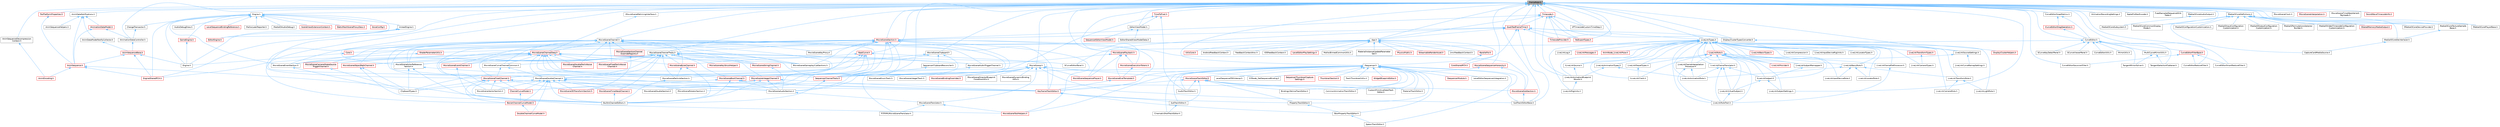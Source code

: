 digraph "FrameRate.h"
{
 // INTERACTIVE_SVG=YES
 // LATEX_PDF_SIZE
  bgcolor="transparent";
  edge [fontname=Helvetica,fontsize=10,labelfontname=Helvetica,labelfontsize=10];
  node [fontname=Helvetica,fontsize=10,shape=box,height=0.2,width=0.4];
  Node1 [id="Node000001",label="FrameRate.h",height=0.2,width=0.4,color="gray40", fillcolor="grey60", style="filled", fontcolor="black",tooltip=" "];
  Node1 -> Node2 [id="edge1_Node000001_Node000002",dir="back",color="steelblue1",style="solid",tooltip=" "];
  Node2 [id="Node000002",label="AnimDataNotifications.h",height=0.2,width=0.4,color="grey40", fillcolor="white", style="filled",URL="$df/dfa/AnimDataNotifications_8h.html",tooltip=" "];
  Node2 -> Node3 [id="edge2_Node000002_Node000003",dir="back",color="steelblue1",style="solid",tooltip=" "];
  Node3 [id="Node000003",label="AnimDataModelNotifyCollector.h",height=0.2,width=0.4,color="grey40", fillcolor="white", style="filled",URL="$dc/d99/AnimDataModelNotifyCollector_8h.html",tooltip=" "];
  Node3 -> Node4 [id="edge3_Node000003_Node000004",dir="back",color="steelblue1",style="solid",tooltip=" "];
  Node4 [id="Node000004",label="AnimSequenceBase.h",height=0.2,width=0.4,color="red", fillcolor="#FFF0F0", style="filled",URL="$db/d58/AnimSequenceBase_8h.html",tooltip=" "];
  Node4 -> Node21 [id="edge4_Node000004_Node000021",dir="back",color="steelblue1",style="solid",tooltip=" "];
  Node21 [id="Node000021",label="AnimSequence.h",height=0.2,width=0.4,color="red", fillcolor="#FFF0F0", style="filled",URL="$d0/d8a/AnimSequence_8h.html",tooltip=" "];
  Node21 -> Node31 [id="edge5_Node000021_Node000031",dir="back",color="steelblue1",style="solid",tooltip=" "];
  Node31 [id="Node000031",label="AnimEncoding.h",height=0.2,width=0.4,color="red", fillcolor="#FFF0F0", style="filled",URL="$d9/dfd/AnimEncoding_8h.html",tooltip=" "];
  Node21 -> Node15 [id="edge6_Node000021_Node000015",dir="back",color="steelblue1",style="solid",tooltip=" "];
  Node15 [id="Node000015",label="EngineSharedPCH.h",height=0.2,width=0.4,color="red", fillcolor="#FFF0F0", style="filled",URL="$dc/dbb/EngineSharedPCH_8h.html",tooltip=" "];
  Node21 -> Node39 [id="edge7_Node000021_Node000039",dir="back",color="steelblue1",style="solid",tooltip=" "];
  Node39 [id="Node000039",label="MovieSceneToolHelpers.h",height=0.2,width=0.4,color="red", fillcolor="#FFF0F0", style="filled",URL="$d4/d0e/MovieSceneToolHelpers_8h.html",tooltip=" "];
  Node4 -> Node12 [id="edge8_Node000004_Node000012",dir="back",color="steelblue1",style="solid",tooltip=" "];
  Node12 [id="Node000012",label="Engine.h",height=0.2,width=0.4,color="grey40", fillcolor="white", style="filled",URL="$d1/d34/Public_2Engine_8h.html",tooltip=" "];
  Node4 -> Node15 [id="edge9_Node000004_Node000015",dir="back",color="steelblue1",style="solid",tooltip=" "];
  Node2 -> Node21 [id="edge10_Node000002_Node000021",dir="back",color="steelblue1",style="solid",tooltip=" "];
  Node2 -> Node172 [id="edge11_Node000002_Node000172",dir="back",color="steelblue1",style="solid",tooltip=" "];
  Node172 [id="Node000172",label="AnimSequenceHelpers.h",height=0.2,width=0.4,color="grey40", fillcolor="white", style="filled",URL="$dd/d12/AnimSequenceHelpers_8h.html",tooltip=" "];
  Node2 -> Node173 [id="edge12_Node000002_Node000173",dir="back",color="steelblue1",style="solid",tooltip=" "];
  Node173 [id="Node000173",label="IAnimationDataModel.h",height=0.2,width=0.4,color="red", fillcolor="#FFF0F0", style="filled",URL="$d3/dc4/IAnimationDataModel_8h.html",tooltip=" "];
  Node173 -> Node21 [id="edge13_Node000173_Node000021",dir="back",color="steelblue1",style="solid",tooltip=" "];
  Node173 -> Node176 [id="edge14_Node000173_Node000176",dir="back",color="steelblue1",style="solid",tooltip=" "];
  Node176 [id="Node000176",label="IAnimationDataController.h",height=0.2,width=0.4,color="grey40", fillcolor="white", style="filled",URL="$df/d22/IAnimationDataController_8h.html",tooltip=" "];
  Node176 -> Node4 [id="edge15_Node000176_Node000004",dir="back",color="steelblue1",style="solid",tooltip=" "];
  Node1 -> Node178 [id="edge16_Node000001_Node000178",dir="back",color="steelblue1",style="solid",tooltip=" "];
  Node178 [id="Node000178",label="AnimSequenceDecompression\lContext.h",height=0.2,width=0.4,color="grey40", fillcolor="white", style="filled",URL="$d5/d33/AnimSequenceDecompressionContext_8h.html",tooltip=" "];
  Node178 -> Node31 [id="edge17_Node000178_Node000031",dir="back",color="steelblue1",style="solid",tooltip=" "];
  Node1 -> Node179 [id="edge18_Node000001_Node000179",dir="back",color="steelblue1",style="solid",tooltip=" "];
  Node179 [id="Node000179",label="AnimationRecordingSettings.h",height=0.2,width=0.4,color="grey40", fillcolor="white", style="filled",URL="$d8/dfd/AnimationRecordingSettings_8h.html",tooltip=" "];
  Node1 -> Node180 [id="edge19_Node000001_Node000180",dir="back",color="steelblue1",style="solid",tooltip=" "];
  Node180 [id="Node000180",label="App.h",height=0.2,width=0.4,color="grey40", fillcolor="white", style="filled",URL="$de/d8b/App_8h.html",tooltip=" "];
  Node180 -> Node181 [id="edge20_Node000180_Node000181",dir="back",color="steelblue1",style="solid",tooltip=" "];
  Node181 [id="Node000181",label="AndroidFeedbackContext.h",height=0.2,width=0.4,color="grey40", fillcolor="white", style="filled",URL="$d3/ddd/AndroidFeedbackContext_8h.html",tooltip=" "];
  Node180 -> Node182 [id="edge21_Node000180_Node000182",dir="back",color="steelblue1",style="solid",tooltip=" "];
  Node182 [id="Node000182",label="Core.h",height=0.2,width=0.4,color="red", fillcolor="#FFF0F0", style="filled",URL="$d6/dd7/Core_8h.html",tooltip=" "];
  Node182 -> Node12 [id="edge22_Node000182_Node000012",dir="back",color="steelblue1",style="solid",tooltip=" "];
  Node180 -> Node188 [id="edge23_Node000180_Node000188",dir="back",color="steelblue1",style="solid",tooltip=" "];
  Node188 [id="Node000188",label="CoreSharedPCH.h",height=0.2,width=0.4,color="red", fillcolor="#FFF0F0", style="filled",URL="$d8/de5/CoreSharedPCH_8h.html",tooltip=" "];
  Node180 -> Node191 [id="edge24_Node000180_Node000191",dir="back",color="steelblue1",style="solid",tooltip=" "];
  Node191 [id="Node000191",label="FeedbackContextAnsi.h",height=0.2,width=0.4,color="grey40", fillcolor="white", style="filled",URL="$de/d11/FeedbackContextAnsi_8h.html",tooltip=" "];
  Node180 -> Node192 [id="edge25_Node000180_Node000192",dir="back",color="steelblue1",style="solid",tooltip=" "];
  Node192 [id="Node000192",label="IOSFeedbackContext.h",height=0.2,width=0.4,color="grey40", fillcolor="white", style="filled",URL="$d5/daa/IOSFeedbackContext_8h.html",tooltip=" "];
  Node180 -> Node193 [id="edge26_Node000180_Node000193",dir="back",color="steelblue1",style="solid",tooltip=" "];
  Node193 [id="Node000193",label="LevelEditorPlaySettings.h",height=0.2,width=0.4,color="red", fillcolor="#FFF0F0", style="filled",URL="$d4/d3b/LevelEditorPlaySettings_8h.html",tooltip=" "];
  Node180 -> Node195 [id="edge27_Node000180_Node000195",dir="back",color="steelblue1",style="solid",tooltip=" "];
  Node195 [id="Node000195",label="MallocBinnedCommonUtils.h",height=0.2,width=0.4,color="grey40", fillcolor="white", style="filled",URL="$dc/ded/MallocBinnedCommonUtils_8h.html",tooltip=" "];
  Node180 -> Node196 [id="edge28_Node000180_Node000196",dir="back",color="steelblue1",style="solid",tooltip=" "];
  Node196 [id="Node000196",label="MaterialInstanceUpdateParameter\lSet.h",height=0.2,width=0.4,color="grey40", fillcolor="white", style="filled",URL="$dd/df7/MaterialInstanceUpdateParameterSet_8h.html",tooltip=" "];
  Node180 -> Node197 [id="edge29_Node000180_Node000197",dir="back",color="steelblue1",style="solid",tooltip=" "];
  Node197 [id="Node000197",label="ParallelFor.h",height=0.2,width=0.4,color="red", fillcolor="#FFF0F0", style="filled",URL="$d2/da1/ParallelFor_8h.html",tooltip=" "];
  Node197 -> Node188 [id="edge30_Node000197_Node000188",dir="back",color="steelblue1",style="solid",tooltip=" "];
  Node180 -> Node385 [id="edge31_Node000180_Node000385",dir="back",color="steelblue1",style="solid",tooltip=" "];
  Node385 [id="Node000385",label="PhysicsPublic.h",height=0.2,width=0.4,color="red", fillcolor="#FFF0F0", style="filled",URL="$de/de4/PhysicsPublic_8h.html",tooltip=" "];
  Node180 -> Node743 [id="edge32_Node000180_Node000743",dir="back",color="steelblue1",style="solid",tooltip=" "];
  Node743 [id="Node000743",label="ShaderParameterUtils.h",height=0.2,width=0.4,color="red", fillcolor="#FFF0F0", style="filled",URL="$d9/dfb/ShaderParameterUtils_8h.html",tooltip=" "];
  Node743 -> Node15 [id="edge33_Node000743_Node000015",dir="back",color="steelblue1",style="solid",tooltip=" "];
  Node180 -> Node768 [id="edge34_Node000180_Node000768",dir="back",color="steelblue1",style="solid",tooltip=" "];
  Node768 [id="Node000768",label="StreamableRenderAsset.h",height=0.2,width=0.4,color="red", fillcolor="#FFF0F0", style="filled",URL="$d3/dbd/StreamableRenderAsset_8h.html",tooltip=" "];
  Node180 -> Node996 [id="edge35_Node000180_Node000996",dir="back",color="steelblue1",style="solid",tooltip=" "];
  Node996 [id="Node000996",label="UnixFeedbackContext.h",height=0.2,width=0.4,color="grey40", fillcolor="white", style="filled",URL="$d2/db0/UnixFeedbackContext_8h.html",tooltip=" "];
  Node180 -> Node997 [id="edge36_Node000180_Node000997",dir="back",color="steelblue1",style="solid",tooltip=" "];
  Node997 [id="Node000997",label="UtilsCore.h",height=0.2,width=0.4,color="red", fillcolor="#FFF0F0", style="filled",URL="$d2/d12/UtilsCore_8h.html",tooltip=" "];
  Node1 -> Node999 [id="edge37_Node000001_Node000999",dir="back",color="steelblue1",style="solid",tooltip=" "];
  Node999 [id="Node000999",label="AppleProResEncoder.h",height=0.2,width=0.4,color="grey40", fillcolor="white", style="filled",URL="$d9/d5b/AppleProResEncoder_8h.html",tooltip=" "];
  Node1 -> Node1000 [id="edge38_Node000001_Node001000",dir="back",color="steelblue1",style="solid",tooltip=" "];
  Node1000 [id="Node001000",label="CurveEditor.h",height=0.2,width=0.4,color="grey40", fillcolor="white", style="filled",URL="$d1/d27/CurveEditor_8h.html",tooltip=" "];
  Node1000 -> Node1001 [id="edge39_Node001000_Node001001",dir="back",color="steelblue1",style="solid",tooltip=" "];
  Node1001 [id="Node001001",label="CurveEditorFilterBase.h",height=0.2,width=0.4,color="red", fillcolor="#FFF0F0", style="filled",URL="$d9/d6a/CurveEditorFilterBase_8h.html",tooltip=" "];
  Node1001 -> Node1004 [id="edge40_Node001001_Node001004",dir="back",color="steelblue1",style="solid",tooltip=" "];
  Node1004 [id="Node001004",label="CurveEditorGaussianFilter.h",height=0.2,width=0.4,color="grey40", fillcolor="white", style="filled",URL="$d1/de6/CurveEditorGaussianFilter_8h.html",tooltip=" "];
  Node1001 -> Node1005 [id="edge41_Node001001_Node001005",dir="back",color="steelblue1",style="solid",tooltip=" "];
  Node1005 [id="Node001005",label="CurveEditorReduceFilter.h",height=0.2,width=0.4,color="grey40", fillcolor="white", style="filled",URL="$d4/d9f/CurveEditorReduceFilter_8h.html",tooltip=" "];
  Node1001 -> Node1006 [id="edge42_Node001001_Node001006",dir="back",color="steelblue1",style="solid",tooltip=" "];
  Node1006 [id="Node001006",label="CurveEditorSmartReduceFilter.h",height=0.2,width=0.4,color="grey40", fillcolor="white", style="filled",URL="$d9/d5a/CurveEditorSmartReduceFilter_8h.html",tooltip=" "];
  Node1000 -> Node1010 [id="edge43_Node001000_Node001010",dir="back",color="steelblue1",style="solid",tooltip=" "];
  Node1010 [id="Node001010",label="CurveEditorUtils.h",height=0.2,width=0.4,color="grey40", fillcolor="white", style="filled",URL="$d3/d81/CurveEditorUtils_8h.html",tooltip=" "];
  Node1000 -> Node1011 [id="edge44_Node001000_Node001011",dir="back",color="steelblue1",style="solid",tooltip=" "];
  Node1011 [id="Node001011",label="MirrorUtils.h",height=0.2,width=0.4,color="grey40", fillcolor="white", style="filled",URL="$da/d75/MirrorUtils_8h.html",tooltip=" "];
  Node1000 -> Node381 [id="edge45_Node001000_Node000381",dir="back",color="steelblue1",style="solid",tooltip=" "];
  Node381 [id="Node000381",label="MultiCurveMirrorUtils.h",height=0.2,width=0.4,color="grey40", fillcolor="white", style="filled",URL="$da/d1b/MultiCurveMirrorUtils_8h.html",tooltip=" "];
  Node381 -> Node382 [id="edge46_Node000381_Node000382",dir="back",color="steelblue1",style="solid",tooltip=" "];
  Node382 [id="Node000382",label="TangentMirrorSolver.h",height=0.2,width=0.4,color="grey40", fillcolor="white", style="filled",URL="$dc/dea/TangentMirrorSolver_8h.html",tooltip=" "];
  Node381 -> Node383 [id="edge47_Node000381_Node000383",dir="back",color="steelblue1",style="solid",tooltip=" "];
  Node383 [id="Node000383",label="TangentSelectionFlattener.h",height=0.2,width=0.4,color="grey40", fillcolor="white", style="filled",URL="$d7/dd8/TangentSelectionFlattener_8h.html",tooltip=" "];
  Node1000 -> Node1009 [id="edge48_Node001000_Node001009",dir="back",color="steelblue1",style="solid",tooltip=" "];
  Node1009 [id="Node001009",label="SCurveEditorPanel.h",height=0.2,width=0.4,color="grey40", fillcolor="white", style="filled",URL="$db/d60/SCurveEditorPanel_8h.html",tooltip=" "];
  Node1000 -> Node1012 [id="edge49_Node001000_Node001012",dir="back",color="steelblue1",style="solid",tooltip=" "];
  Node1012 [id="Node001012",label="SCurveKeyDetailPanel.h",height=0.2,width=0.4,color="grey40", fillcolor="white", style="filled",URL="$d9/d1c/SCurveKeyDetailPanel_8h.html",tooltip=" "];
  Node1000 -> Node1013 [id="edge50_Node001000_Node001013",dir="back",color="steelblue1",style="solid",tooltip=" "];
  Node1013 [id="Node001013",label="SCurveViewerPanel.h",height=0.2,width=0.4,color="grey40", fillcolor="white", style="filled",URL="$de/d3b/SCurveViewerPanel_8h.html",tooltip=" "];
  Node1000 -> Node382 [id="edge51_Node001000_Node000382",dir="back",color="steelblue1",style="solid",tooltip=" "];
  Node1000 -> Node383 [id="edge52_Node001000_Node000383",dir="back",color="steelblue1",style="solid",tooltip=" "];
  Node1 -> Node1004 [id="edge53_Node000001_Node001004",dir="back",color="steelblue1",style="solid",tooltip=" "];
  Node1 -> Node1005 [id="edge54_Node000001_Node001005",dir="back",color="steelblue1",style="solid",tooltip=" "];
  Node1 -> Node1006 [id="edge55_Node000001_Node001006",dir="back",color="steelblue1",style="solid",tooltip=" "];
  Node1 -> Node1014 [id="edge56_Node000001_Node001014",dir="back",color="steelblue1",style="solid",tooltip=" "];
  Node1014 [id="Node001014",label="CurveEditorSnapMetrics.h",height=0.2,width=0.4,color="grey40", fillcolor="white", style="filled",URL="$dd/dc6/CurveEditorSnapMetrics_8h.html",tooltip=" "];
  Node1014 -> Node1000 [id="edge57_Node001014_Node001000",dir="back",color="steelblue1",style="solid",tooltip=" "];
  Node1014 -> Node1015 [id="edge58_Node001014_Node001015",dir="back",color="steelblue1",style="solid",tooltip=" "];
  Node1015 [id="Node001015",label="ICurveEditorDragOperation.h",height=0.2,width=0.4,color="red", fillcolor="#FFF0F0", style="filled",URL="$d7/d15/ICurveEditorDragOperation_8h.html",tooltip=" "];
  Node1015 -> Node1000 [id="edge59_Node001015_Node001000",dir="back",color="steelblue1",style="solid",tooltip=" "];
  Node1 -> Node1022 [id="edge60_Node000001_Node001022",dir="back",color="steelblue1",style="solid",tooltip=" "];
  Node1022 [id="Node001022",label="DisplayClusterTypesConverter.h",height=0.2,width=0.4,color="grey40", fillcolor="white", style="filled",URL="$d1/d6c/DisplayClusterTypesConverter_8h.html",tooltip=" "];
  Node1022 -> Node1023 [id="edge61_Node001022_Node001023",dir="back",color="steelblue1",style="solid",tooltip=" "];
  Node1023 [id="Node001023",label="DisplayClusterHelpers.h",height=0.2,width=0.4,color="red", fillcolor="#FFF0F0", style="filled",URL="$da/dda/DisplayClusterHelpers_8h.html",tooltip=" "];
  Node1 -> Node1025 [id="edge62_Node000001_Node001025",dir="back",color="steelblue1",style="solid",tooltip=" "];
  Node1025 [id="Node001025",label="EditorViewModel.h",height=0.2,width=0.4,color="grey40", fillcolor="white", style="filled",URL="$da/d6b/EditorViewModel_8h.html",tooltip=" "];
  Node1025 -> Node1026 [id="edge63_Node001025_Node001026",dir="back",color="steelblue1",style="solid",tooltip=" "];
  Node1026 [id="Node001026",label="EditorSharedViewModelData.h",height=0.2,width=0.4,color="grey40", fillcolor="white", style="filled",URL="$dd/dc7/EditorSharedViewModelData_8h.html",tooltip=" "];
  Node1025 -> Node888 [id="edge64_Node001025_Node000888",dir="back",color="steelblue1",style="solid",tooltip=" "];
  Node888 [id="Node000888",label="SequencerEditorViewModel.h",height=0.2,width=0.4,color="red", fillcolor="#FFF0F0", style="filled",URL="$da/d57/SequencerEditorViewModel_8h.html",tooltip=" "];
  Node1 -> Node1027 [id="edge65_Node000001_Node001027",dir="back",color="steelblue1",style="solid",tooltip=" "];
  Node1027 [id="Node001027",label="Engine.h",height=0.2,width=0.4,color="grey40", fillcolor="white", style="filled",URL="$d0/de7/Classes_2Engine_2Engine_8h.html",tooltip=" "];
  Node1027 -> Node1028 [id="edge66_Node001027_Node001028",dir="back",color="steelblue1",style="solid",tooltip=" "];
  Node1028 [id="Node001028",label="AudioDebugDraw.h",height=0.2,width=0.4,color="grey40", fillcolor="white", style="filled",URL="$df/d56/AudioDebugDraw_8h.html",tooltip=" "];
  Node1027 -> Node1029 [id="edge67_Node001027_Node001029",dir="back",color="steelblue1",style="solid",tooltip=" "];
  Node1029 [id="Node001029",label="ChangeTransactor.h",height=0.2,width=0.4,color="grey40", fillcolor="white", style="filled",URL="$d6/da1/ChangeTransactor_8h.html",tooltip=" "];
  Node1029 -> Node176 [id="edge68_Node001029_Node000176",dir="back",color="steelblue1",style="solid",tooltip=" "];
  Node1027 -> Node1030 [id="edge69_Node001027_Node001030",dir="back",color="steelblue1",style="solid",tooltip=" "];
  Node1030 [id="Node001030",label="EditorEngine.h",height=0.2,width=0.4,color="red", fillcolor="#FFF0F0", style="filled",URL="$da/d0c/EditorEngine_8h.html",tooltip=" "];
  Node1027 -> Node12 [id="edge70_Node001027_Node000012",dir="back",color="steelblue1",style="solid",tooltip=" "];
  Node1027 -> Node15 [id="edge71_Node001027_Node000015",dir="back",color="steelblue1",style="solid",tooltip=" "];
  Node1027 -> Node1033 [id="edge72_Node001027_Node001033",dir="back",color="steelblue1",style="solid",tooltip=" "];
  Node1033 [id="Node001033",label="GameEngine.h",height=0.2,width=0.4,color="red", fillcolor="#FFF0F0", style="filled",URL="$d7/d1f/GameEngine_8h.html",tooltip=" "];
  Node1033 -> Node12 [id="edge73_Node001033_Node000012",dir="back",color="steelblue1",style="solid",tooltip=" "];
  Node1027 -> Node1034 [id="edge74_Node001027_Node001034",dir="back",color="steelblue1",style="solid",tooltip=" "];
  Node1034 [id="Node001034",label="LevelSequenceBindingReference.h",height=0.2,width=0.4,color="red", fillcolor="#FFF0F0", style="filled",URL="$d9/dbe/LevelSequenceBindingReference_8h.html",tooltip=" "];
  Node1027 -> Node1039 [id="edge75_Node001027_Node001039",dir="back",color="steelblue1",style="solid",tooltip=" "];
  Node1039 [id="Node001039",label="MallocLeakReporter.h",height=0.2,width=0.4,color="grey40", fillcolor="white", style="filled",URL="$d1/d52/MallocLeakReporter_8h.html",tooltip=" "];
  Node1027 -> Node1040 [id="edge76_Node001027_Node001040",dir="back",color="steelblue1",style="solid",tooltip=" "];
  Node1040 [id="Node001040",label="MediaIOAudioDebug.h",height=0.2,width=0.4,color="grey40", fillcolor="white", style="filled",URL="$d6/d0c/MediaIOAudioDebug_8h.html",tooltip=" "];
  Node1027 -> Node1041 [id="edge77_Node001027_Node001041",dir="back",color="steelblue1",style="solid",tooltip=" "];
  Node1041 [id="Node001041",label="MovieSceneEventSection.h",height=0.2,width=0.4,color="grey40", fillcolor="white", style="filled",URL="$d6/dc4/MovieSceneEventSection_8h.html",tooltip=" "];
  Node1041 -> Node1042 [id="edge78_Node001041_Node001042",dir="back",color="steelblue1",style="solid",tooltip=" "];
  Node1042 [id="Node001042",label="ClipboardTypes.h",height=0.2,width=0.4,color="grey40", fillcolor="white", style="filled",URL="$d2/dc6/ClipboardTypes_8h.html",tooltip=" "];
  Node1027 -> Node1043 [id="edge79_Node001027_Node001043",dir="back",color="steelblue1",style="solid",tooltip=" "];
  Node1043 [id="Node001043",label="SceneViewExtensionContext.h",height=0.2,width=0.4,color="red", fillcolor="#FFF0F0", style="filled",URL="$d6/d1c/SceneViewExtensionContext_8h.html",tooltip=" "];
  Node1027 -> Node663 [id="edge80_Node001027_Node000663",dir="back",color="steelblue1",style="solid",tooltip=" "];
  Node663 [id="Node000663",label="StaticMeshSceneProxyDesc.h",height=0.2,width=0.4,color="red", fillcolor="#FFF0F0", style="filled",URL="$d0/d31/StaticMeshSceneProxyDesc_8h.html",tooltip=" "];
  Node1027 -> Node1052 [id="edge81_Node001027_Node001052",dir="back",color="steelblue1",style="solid",tooltip=" "];
  Node1052 [id="Node001052",label="UnrealEngine.h",height=0.2,width=0.4,color="grey40", fillcolor="white", style="filled",URL="$d1/d4b/UnrealEngine_8h.html",tooltip=" "];
  Node1052 -> Node1030 [id="edge82_Node001052_Node001030",dir="back",color="steelblue1",style="solid",tooltip=" "];
  Node1052 -> Node12 [id="edge83_Node001052_Node000012",dir="back",color="steelblue1",style="solid",tooltip=" "];
  Node1052 -> Node15 [id="edge84_Node001052_Node000015",dir="back",color="steelblue1",style="solid",tooltip=" "];
  Node1027 -> Node1053 [id="edge85_Node001027_Node001053",dir="back",color="steelblue1",style="solid",tooltip=" "];
  Node1053 [id="Node001053",label="VoiceConfig.h",height=0.2,width=0.4,color="red", fillcolor="#FFF0F0", style="filled",URL="$d4/dbb/VoiceConfig_8h.html",tooltip=" "];
  Node1 -> Node1056 [id="edge86_Node000001_Node001056",dir="back",color="steelblue1",style="solid",tooltip=" "];
  Node1056 [id="Node001056",label="FixedSampledSequenceGrid\lData.h",height=0.2,width=0.4,color="grey40", fillcolor="white", style="filled",URL="$db/db1/FixedSampledSequenceGridData_8h.html",tooltip=" "];
  Node1 -> Node176 [id="edge87_Node000001_Node000176",dir="back",color="steelblue1",style="solid",tooltip=" "];
  Node1 -> Node1057 [id="edge88_Node000001_Node001057",dir="back",color="steelblue1",style="solid",tooltip=" "];
  Node1057 [id="Node001057",label="IMovieSceneRetimingInterface.h",height=0.2,width=0.4,color="grey40", fillcolor="white", style="filled",URL="$d1/d5a/IMovieSceneRetimingInterface_8h.html",tooltip=" "];
  Node1057 -> Node1058 [id="edge89_Node001057_Node001058",dir="back",color="steelblue1",style="solid",tooltip=" "];
  Node1058 [id="Node001058",label="MovieSceneChannelData.h",height=0.2,width=0.4,color="red", fillcolor="#FFF0F0", style="filled",URL="$d1/da4/MovieSceneChannelData_8h.html",tooltip=" "];
  Node1058 -> Node1059 [id="edge90_Node001058_Node001059",dir="back",color="steelblue1",style="solid",tooltip=" "];
  Node1059 [id="Node001059",label="MovieSceneActorReference\lSection.h",height=0.2,width=0.4,color="grey40", fillcolor="white", style="filled",URL="$de/d12/MovieSceneActorReferenceSection_8h.html",tooltip=" "];
  Node1059 -> Node1060 [id="edge91_Node001059_Node001060",dir="back",color="steelblue1",style="solid",tooltip=" "];
  Node1060 [id="Node001060",label="BuiltInChannelEditors.h",height=0.2,width=0.4,color="grey40", fillcolor="white", style="filled",URL="$df/daf/BuiltInChannelEditors_8h.html",tooltip=" "];
  Node1059 -> Node1042 [id="edge92_Node001059_Node001042",dir="back",color="steelblue1",style="solid",tooltip=" "];
  Node1059 -> Node1061 [id="edge93_Node001059_Node001061",dir="back",color="steelblue1",style="solid",tooltip=" "];
  Node1061 [id="Node001061",label="MovieSceneAudioSection.h",height=0.2,width=0.4,color="grey40", fillcolor="white", style="filled",URL="$da/d5f/MovieSceneAudioSection_8h.html",tooltip=" "];
  Node1061 -> Node1062 [id="edge94_Node001061_Node001062",dir="back",color="steelblue1",style="solid",tooltip=" "];
  Node1062 [id="Node001062",label="MovieSceneTranslator.h",height=0.2,width=0.4,color="grey40", fillcolor="white", style="filled",URL="$d2/d49/MovieSceneTranslator_8h.html",tooltip=" "];
  Node1062 -> Node1063 [id="edge95_Node001062_Node001063",dir="back",color="steelblue1",style="solid",tooltip=" "];
  Node1063 [id="Node001063",label="FCPXMLMovieSceneTranslator.h",height=0.2,width=0.4,color="grey40", fillcolor="white", style="filled",URL="$d2/d93/FCPXMLMovieSceneTranslator_8h.html",tooltip=" "];
  Node1062 -> Node39 [id="edge96_Node001062_Node000039",dir="back",color="steelblue1",style="solid",tooltip=" "];
  Node1058 -> Node1064 [id="edge97_Node001058_Node001064",dir="back",color="steelblue1",style="solid",tooltip=" "];
  Node1064 [id="Node001064",label="MovieSceneAudioTriggerChannel.h",height=0.2,width=0.4,color="grey40", fillcolor="white", style="filled",URL="$db/d7a/MovieSceneAudioTriggerChannel_8h.html",tooltip=" "];
  Node1064 -> Node1061 [id="edge98_Node001064_Node001061",dir="back",color="steelblue1",style="solid",tooltip=" "];
  Node1058 -> Node1065 [id="edge99_Node001058_Node001065",dir="back",color="steelblue1",style="solid",tooltip=" "];
  Node1065 [id="Node001065",label="MovieSceneBoolChannel.h",height=0.2,width=0.4,color="red", fillcolor="#FFF0F0", style="filled",URL="$d9/d66/MovieSceneBoolChannel_8h.html",tooltip=" "];
  Node1065 -> Node1060 [id="edge100_Node001065_Node001060",dir="back",color="steelblue1",style="solid",tooltip=" "];
  Node1065 -> Node1067 [id="edge101_Node001065_Node001067",dir="back",color="steelblue1",style="solid",tooltip=" "];
  Node1067 [id="Node001067",label="ChannelCurveModel.h",height=0.2,width=0.4,color="red", fillcolor="#FFF0F0", style="filled",URL="$de/dfa/ChannelCurveModel_8h.html",tooltip=" "];
  Node1067 -> Node1068 [id="edge102_Node001067_Node001068",dir="back",color="steelblue1",style="solid",tooltip=" "];
  Node1068 [id="Node001068",label="BezierChannelCurveModel.h",height=0.2,width=0.4,color="red", fillcolor="#FFF0F0", style="filled",URL="$d3/d63/BezierChannelCurveModel_8h.html",tooltip=" "];
  Node1068 -> Node1069 [id="edge103_Node001068_Node001069",dir="back",color="steelblue1",style="solid",tooltip=" "];
  Node1069 [id="Node001069",label="DoubleChannelCurveModel.h",height=0.2,width=0.4,color="red", fillcolor="#FFF0F0", style="filled",URL="$d1/d5b/DoubleChannelCurveModel_8h.html",tooltip=" "];
  Node1065 -> Node1074 [id="edge104_Node001065_Node001074",dir="back",color="steelblue1",style="solid",tooltip=" "];
  Node1074 [id="Node001074",label="KeyframeTrackEditor.h",height=0.2,width=0.4,color="red", fillcolor="#FFF0F0", style="filled",URL="$dd/d47/KeyframeTrackEditor_8h.html",tooltip=" "];
  Node1074 -> Node1075 [id="edge105_Node001074_Node001075",dir="back",color="steelblue1",style="solid",tooltip=" "];
  Node1075 [id="Node001075",label="BoolPropertyTrackEditor.h",height=0.2,width=0.4,color="grey40", fillcolor="white", style="filled",URL="$db/d07/BoolPropertyTrackEditor_8h.html",tooltip=" "];
  Node1075 -> Node1076 [id="edge106_Node001075_Node001076",dir="back",color="steelblue1",style="solid",tooltip=" "];
  Node1076 [id="Node001076",label="SpawnTrackEditor.h",height=0.2,width=0.4,color="grey40", fillcolor="white", style="filled",URL="$d5/dac/SpawnTrackEditor_8h.html",tooltip=" "];
  Node1074 -> Node1077 [id="edge107_Node001074_Node001077",dir="back",color="steelblue1",style="solid",tooltip=" "];
  Node1077 [id="Node001077",label="PropertyTrackEditor.h",height=0.2,width=0.4,color="grey40", fillcolor="white", style="filled",URL="$da/d9a/PropertyTrackEditor_8h.html",tooltip=" "];
  Node1077 -> Node1075 [id="edge108_Node001077_Node001075",dir="back",color="steelblue1",style="solid",tooltip=" "];
  Node1074 -> Node1078 [id="edge109_Node001074_Node001078",dir="back",color="steelblue1",style="solid",tooltip=" "];
  Node1078 [id="Node001078",label="SubTrackEditor.h",height=0.2,width=0.4,color="grey40", fillcolor="white", style="filled",URL="$d8/d5b/SubTrackEditor_8h.html",tooltip=" "];
  Node1078 -> Node1079 [id="edge110_Node001078_Node001079",dir="back",color="steelblue1",style="solid",tooltip=" "];
  Node1079 [id="Node001079",label="CinematicShotTrackEditor.h",height=0.2,width=0.4,color="grey40", fillcolor="white", style="filled",URL="$d3/d0c/CinematicShotTrackEditor_8h.html",tooltip=" "];
  Node1065 -> Node1061 [id="edge111_Node001065_Node001061",dir="back",color="steelblue1",style="solid",tooltip=" "];
  Node1058 -> Node1132 [id="edge112_Node001058_Node001132",dir="back",color="steelblue1",style="solid",tooltip=" "];
  Node1132 [id="Node001132",label="MovieSceneByteChannel.h",height=0.2,width=0.4,color="red", fillcolor="#FFF0F0", style="filled",URL="$d2/dda/MovieSceneByteChannel_8h.html",tooltip=" "];
  Node1132 -> Node1060 [id="edge113_Node001132_Node001060",dir="back",color="steelblue1",style="solid",tooltip=" "];
  Node1132 -> Node1135 [id="edge114_Node001132_Node001135",dir="back",color="steelblue1",style="solid",tooltip=" "];
  Node1135 [id="Node001135",label="MovieSceneParticleSection.h",height=0.2,width=0.4,color="grey40", fillcolor="white", style="filled",URL="$d4/ddc/MovieSceneParticleSection_8h.html",tooltip=" "];
  Node1135 -> Node1060 [id="edge115_Node001135_Node001060",dir="back",color="steelblue1",style="solid",tooltip=" "];
  Node1058 -> Node1136 [id="edge116_Node001058_Node001136",dir="back",color="steelblue1",style="solid",tooltip=" "];
  Node1136 [id="Node001136",label="MovieSceneCameraShakeSource\lTriggerChannel.h",height=0.2,width=0.4,color="red", fillcolor="#FFF0F0", style="filled",URL="$d2/d32/MovieSceneCameraShakeSourceTriggerChannel_8h.html",tooltip=" "];
  Node1136 -> Node1042 [id="edge117_Node001136_Node001042",dir="back",color="steelblue1",style="solid",tooltip=" "];
  Node1058 -> Node1139 [id="edge118_Node001058_Node001139",dir="back",color="steelblue1",style="solid",tooltip=" "];
  Node1139 [id="Node001139",label="MovieSceneCurveChannelCommon.h",height=0.2,width=0.4,color="grey40", fillcolor="white", style="filled",URL="$d2/db2/MovieSceneCurveChannelCommon_8h.html",tooltip=" "];
  Node1139 -> Node1140 [id="edge119_Node001139_Node001140",dir="back",color="steelblue1",style="solid",tooltip=" "];
  Node1140 [id="Node001140",label="MovieSceneDoubleChannel.h",height=0.2,width=0.4,color="grey40", fillcolor="white", style="filled",URL="$d3/d7d/MovieSceneDoubleChannel_8h.html",tooltip=" "];
  Node1140 -> Node1068 [id="edge120_Node001140_Node001068",dir="back",color="steelblue1",style="solid",tooltip=" "];
  Node1140 -> Node1060 [id="edge121_Node001140_Node001060",dir="back",color="steelblue1",style="solid",tooltip=" "];
  Node1140 -> Node1067 [id="edge122_Node001140_Node001067",dir="back",color="steelblue1",style="solid",tooltip=" "];
  Node1140 -> Node1042 [id="edge123_Node001140_Node001042",dir="back",color="steelblue1",style="solid",tooltip=" "];
  Node1140 -> Node1069 [id="edge124_Node001140_Node001069",dir="back",color="steelblue1",style="solid",tooltip=" "];
  Node1140 -> Node1074 [id="edge125_Node001140_Node001074",dir="back",color="steelblue1",style="solid",tooltip=" "];
  Node1140 -> Node1141 [id="edge126_Node001140_Node001141",dir="back",color="steelblue1",style="solid",tooltip=" "];
  Node1141 [id="Node001141",label="MovieScene3DTransformSection.h",height=0.2,width=0.4,color="red", fillcolor="#FFF0F0", style="filled",URL="$de/dab/MovieScene3DTransformSection_8h.html",tooltip=" "];
  Node1140 -> Node1166 [id="edge127_Node001140_Node001166",dir="back",color="steelblue1",style="solid",tooltip=" "];
  Node1166 [id="Node001166",label="MovieSceneDoubleSection.h",height=0.2,width=0.4,color="grey40", fillcolor="white", style="filled",URL="$d3/df4/MovieSceneDoubleSection_8h.html",tooltip=" "];
  Node1140 -> Node1167 [id="edge128_Node001140_Node001167",dir="back",color="steelblue1",style="solid",tooltip=" "];
  Node1167 [id="Node001167",label="MovieSceneRotatorSection.h",height=0.2,width=0.4,color="grey40", fillcolor="white", style="filled",URL="$d0/d8d/MovieSceneRotatorSection_8h.html",tooltip=" "];
  Node1140 -> Node1168 [id="edge129_Node001140_Node001168",dir="back",color="steelblue1",style="solid",tooltip=" "];
  Node1168 [id="Node001168",label="MovieSceneSubSection.h",height=0.2,width=0.4,color="red", fillcolor="#FFF0F0", style="filled",URL="$dd/d38/MovieSceneSubSection_8h.html",tooltip=" "];
  Node1168 -> Node857 [id="edge130_Node001168_Node000857",dir="back",color="steelblue1",style="solid",tooltip=" "];
  Node857 [id="Node000857",label="SubTrackEditorBase.h",height=0.2,width=0.4,color="grey40", fillcolor="white", style="filled",URL="$db/d33/SubTrackEditorBase_8h.html",tooltip=" "];
  Node1140 -> Node1171 [id="edge131_Node001140_Node001171",dir="back",color="steelblue1",style="solid",tooltip=" "];
  Node1171 [id="Node001171",label="MovieSceneTimeWarpChannel.h",height=0.2,width=0.4,color="red", fillcolor="#FFF0F0", style="filled",URL="$df/d1d/MovieSceneTimeWarpChannel_8h.html",tooltip=" "];
  Node1171 -> Node1060 [id="edge132_Node001171_Node001060",dir="back",color="steelblue1",style="solid",tooltip=" "];
  Node1140 -> Node1177 [id="edge133_Node001140_Node001177",dir="back",color="steelblue1",style="solid",tooltip=" "];
  Node1177 [id="Node001177",label="MovieSceneVectorSection.h",height=0.2,width=0.4,color="grey40", fillcolor="white", style="filled",URL="$d6/d29/MovieSceneVectorSection_8h.html",tooltip=" "];
  Node1139 -> Node1178 [id="edge134_Node001139_Node001178",dir="back",color="steelblue1",style="solid",tooltip=" "];
  Node1178 [id="Node001178",label="MovieSceneFloatChannel.h",height=0.2,width=0.4,color="red", fillcolor="#FFF0F0", style="filled",URL="$d9/d9e/MovieSceneFloatChannel_8h.html",tooltip=" "];
  Node1178 -> Node1068 [id="edge135_Node001178_Node001068",dir="back",color="steelblue1",style="solid",tooltip=" "];
  Node1178 -> Node1060 [id="edge136_Node001178_Node001060",dir="back",color="steelblue1",style="solid",tooltip=" "];
  Node1178 -> Node1067 [id="edge137_Node001178_Node001067",dir="back",color="steelblue1",style="solid",tooltip=" "];
  Node1178 -> Node1042 [id="edge138_Node001178_Node001042",dir="back",color="steelblue1",style="solid",tooltip=" "];
  Node1178 -> Node1074 [id="edge139_Node001178_Node001074",dir="back",color="steelblue1",style="solid",tooltip=" "];
  Node1178 -> Node1141 [id="edge140_Node001178_Node001141",dir="back",color="steelblue1",style="solid",tooltip=" "];
  Node1178 -> Node1061 [id="edge141_Node001178_Node001061",dir="back",color="steelblue1",style="solid",tooltip=" "];
  Node1178 -> Node1177 [id="edge142_Node001178_Node001177",dir="back",color="steelblue1",style="solid",tooltip=" "];
  Node1058 -> Node1140 [id="edge143_Node001058_Node001140",dir="back",color="steelblue1",style="solid",tooltip=" "];
  Node1058 -> Node1095 [id="edge144_Node001058_Node001095",dir="back",color="steelblue1",style="solid",tooltip=" "];
  Node1095 [id="Node001095",label="MovieSceneDoublePerlinNoise\lChannel.h",height=0.2,width=0.4,color="red", fillcolor="#FFF0F0", style="filled",URL="$d9/d50/MovieSceneDoublePerlinNoiseChannel_8h.html",tooltip=" "];
  Node1058 -> Node1188 [id="edge145_Node001058_Node001188",dir="back",color="steelblue1",style="solid",tooltip=" "];
  Node1188 [id="Node001188",label="MovieSceneEventChannel.h",height=0.2,width=0.4,color="red", fillcolor="#FFF0F0", style="filled",URL="$d1/d90/MovieSceneEventChannel_8h.html",tooltip=" "];
  Node1188 -> Node1060 [id="edge146_Node001188_Node001060",dir="back",color="steelblue1",style="solid",tooltip=" "];
  Node1058 -> Node1041 [id="edge147_Node001058_Node001041",dir="back",color="steelblue1",style="solid",tooltip=" "];
  Node1058 -> Node1178 [id="edge148_Node001058_Node001178",dir="back",color="steelblue1",style="solid",tooltip=" "];
  Node1058 -> Node1098 [id="edge149_Node001058_Node001098",dir="back",color="steelblue1",style="solid",tooltip=" "];
  Node1098 [id="Node001098",label="MovieSceneFloatPerlinNoise\lChannel.h",height=0.2,width=0.4,color="red", fillcolor="#FFF0F0", style="filled",URL="$d2/d9d/MovieSceneFloatPerlinNoiseChannel_8h.html",tooltip=" "];
  Node1058 -> Node1190 [id="edge150_Node001058_Node001190",dir="back",color="steelblue1",style="solid",tooltip=" "];
  Node1190 [id="Node001190",label="MovieSceneGameplayCueSections.h",height=0.2,width=0.4,color="grey40", fillcolor="white", style="filled",URL="$df/ded/MovieSceneGameplayCueSections_8h.html",tooltip=" "];
  Node1058 -> Node1191 [id="edge151_Node001058_Node001191",dir="back",color="steelblue1",style="solid",tooltip=" "];
  Node1191 [id="Node001191",label="MovieSceneIntegerChannel.h",height=0.2,width=0.4,color="red", fillcolor="#FFF0F0", style="filled",URL="$de/d6a/MovieSceneIntegerChannel_8h.html",tooltip=" "];
  Node1191 -> Node1060 [id="edge152_Node001191_Node001060",dir="back",color="steelblue1",style="solid",tooltip=" "];
  Node1191 -> Node1067 [id="edge153_Node001191_Node001067",dir="back",color="steelblue1",style="solid",tooltip=" "];
  Node1191 -> Node1074 [id="edge154_Node001191_Node001074",dir="back",color="steelblue1",style="solid",tooltip=" "];
  Node1191 -> Node1061 [id="edge155_Node001191_Node001061",dir="back",color="steelblue1",style="solid",tooltip=" "];
  Node1058 -> Node1193 [id="edge156_Node001058_Node001193",dir="back",color="steelblue1",style="solid",tooltip=" "];
  Node1193 [id="Node001193",label="MovieSceneObjectPathChannel.h",height=0.2,width=0.4,color="red", fillcolor="#FFF0F0", style="filled",URL="$de/db3/MovieSceneObjectPathChannel_8h.html",tooltip=" "];
  Node1193 -> Node1060 [id="edge157_Node001193_Node001060",dir="back",color="steelblue1",style="solid",tooltip=" "];
  Node1193 -> Node1042 [id="edge158_Node001193_Node001042",dir="back",color="steelblue1",style="solid",tooltip=" "];
  Node1058 -> Node1135 [id="edge159_Node001058_Node001135",dir="back",color="steelblue1",style="solid",tooltip=" "];
  Node1058 -> Node1196 [id="edge160_Node001058_Node001196",dir="back",color="steelblue1",style="solid",tooltip=" "];
  Node1196 [id="Node001196",label="MovieSceneStringChannel.h",height=0.2,width=0.4,color="red", fillcolor="#FFF0F0", style="filled",URL="$d3/de2/MovieSceneStringChannel_8h.html",tooltip=" "];
  Node1196 -> Node1061 [id="edge161_Node001196_Node001061",dir="back",color="steelblue1",style="solid",tooltip=" "];
  Node1058 -> Node1198 [id="edge162_Node001058_Node001198",dir="back",color="steelblue1",style="solid",tooltip=" "];
  Node1198 [id="Node001198",label="SequencerChannelTraits.h",height=0.2,width=0.4,color="red", fillcolor="#FFF0F0", style="filled",URL="$d6/db9/SequencerChannelTraits_8h.html",tooltip=" "];
  Node1198 -> Node1060 [id="edge163_Node001198_Node001060",dir="back",color="steelblue1",style="solid",tooltip=" "];
  Node1 -> Node1201 [id="edge164_Node000001_Node001201",dir="back",color="steelblue1",style="solid",tooltip=" "];
  Node1201 [id="Node001201",label="ISequencer.h",height=0.2,width=0.4,color="grey40", fillcolor="white", style="filled",URL="$d7/d1d/ISequencer_8h.html",tooltip=" "];
  Node1201 -> Node1143 [id="edge165_Node001201_Node001143",dir="back",color="steelblue1",style="solid",tooltip=" "];
  Node1143 [id="Node001143",label="AudioTrackEditor.h",height=0.2,width=0.4,color="grey40", fillcolor="white", style="filled",URL="$dd/d96/AudioTrackEditor_8h.html",tooltip=" "];
  Node1201 -> Node1147 [id="edge166_Node001201_Node001147",dir="back",color="steelblue1",style="solid",tooltip=" "];
  Node1147 [id="Node001147",label="BindingLifetimeTrackEditor.h",height=0.2,width=0.4,color="grey40", fillcolor="white", style="filled",URL="$db/d3c/BindingLifetimeTrackEditor_8h.html",tooltip=" "];
  Node1201 -> Node1075 [id="edge167_Node001201_Node001075",dir="back",color="steelblue1",style="solid",tooltip=" "];
  Node1201 -> Node1079 [id="edge168_Node001201_Node001079",dir="back",color="steelblue1",style="solid",tooltip=" "];
  Node1201 -> Node1149 [id="edge169_Node001201_Node001149",dir="back",color="steelblue1",style="solid",tooltip=" "];
  Node1149 [id="Node001149",label="CommonAnimationTrackEditor.h",height=0.2,width=0.4,color="grey40", fillcolor="white", style="filled",URL="$d9/d6e/CommonAnimationTrackEditor_8h.html",tooltip=" "];
  Node1201 -> Node1144 [id="edge170_Node001201_Node001144",dir="back",color="steelblue1",style="solid",tooltip=" "];
  Node1144 [id="Node001144",label="CustomPrimitiveDataTrack\lEditor.h",height=0.2,width=0.4,color="grey40", fillcolor="white", style="filled",URL="$dc/d8f/CustomPrimitiveDataTrackEditor_8h.html",tooltip=" "];
  Node1201 -> Node1202 [id="edge171_Node001201_Node001202",dir="back",color="steelblue1",style="solid",tooltip=" "];
  Node1202 [id="Node001202",label="ISequencerModule.h",height=0.2,width=0.4,color="red", fillcolor="#FFF0F0", style="filled",URL="$d7/d3b/ISequencerModule_8h.html",tooltip=" "];
  Node1201 -> Node1074 [id="edge172_Node001201_Node001074",dir="back",color="steelblue1",style="solid",tooltip=" "];
  Node1201 -> Node1207 [id="edge173_Node001201_Node001207",dir="back",color="steelblue1",style="solid",tooltip=" "];
  Node1207 [id="Node001207",label="LevelEditorSequencerIntegration.h",height=0.2,width=0.4,color="grey40", fillcolor="white", style="filled",URL="$d5/d15/LevelEditorSequencerIntegration_8h.html",tooltip=" "];
  Node1201 -> Node1208 [id="edge174_Node001201_Node001208",dir="back",color="steelblue1",style="solid",tooltip=" "];
  Node1208 [id="Node001208",label="LevelSequenceFBXInterop.h",height=0.2,width=0.4,color="grey40", fillcolor="white", style="filled",URL="$d7/d4f/LevelSequenceFBXInterop_8h.html",tooltip=" "];
  Node1201 -> Node1145 [id="edge175_Node001201_Node001145",dir="back",color="steelblue1",style="solid",tooltip=" "];
  Node1145 [id="Node001145",label="MaterialTrackEditor.h",height=0.2,width=0.4,color="grey40", fillcolor="white", style="filled",URL="$d1/d9f/MaterialTrackEditor_8h.html",tooltip=" "];
  Node1201 -> Node39 [id="edge176_Node001201_Node000039",dir="back",color="steelblue1",style="solid",tooltip=" "];
  Node1201 -> Node1146 [id="edge177_Node001201_Node001146",dir="back",color="steelblue1",style="solid",tooltip=" "];
  Node1146 [id="Node001146",label="MovieSceneTrackEditor.h",height=0.2,width=0.4,color="red", fillcolor="#FFF0F0", style="filled",URL="$db/d6c/MovieSceneTrackEditor_8h.html",tooltip=" "];
  Node1146 -> Node1143 [id="edge178_Node001146_Node001143",dir="back",color="steelblue1",style="solid",tooltip=" "];
  Node1146 -> Node1147 [id="edge179_Node001146_Node001147",dir="back",color="steelblue1",style="solid",tooltip=" "];
  Node1146 -> Node1149 [id="edge180_Node001146_Node001149",dir="back",color="steelblue1",style="solid",tooltip=" "];
  Node1146 -> Node1144 [id="edge181_Node001146_Node001144",dir="back",color="steelblue1",style="solid",tooltip=" "];
  Node1146 -> Node1074 [id="edge182_Node001146_Node001074",dir="back",color="steelblue1",style="solid",tooltip=" "];
  Node1146 -> Node1145 [id="edge183_Node001146_Node001145",dir="back",color="steelblue1",style="solid",tooltip=" "];
  Node1146 -> Node1077 [id="edge184_Node001146_Node001077",dir="back",color="steelblue1",style="solid",tooltip=" "];
  Node1146 -> Node1078 [id="edge185_Node001146_Node001078",dir="back",color="steelblue1",style="solid",tooltip=" "];
  Node1201 -> Node1077 [id="edge186_Node001201_Node001077",dir="back",color="steelblue1",style="solid",tooltip=" "];
  Node1201 -> Node1198 [id="edge187_Node001201_Node001198",dir="back",color="steelblue1",style="solid",tooltip=" "];
  Node1201 -> Node1209 [id="edge188_Node001201_Node001209",dir="back",color="steelblue1",style="solid",tooltip=" "];
  Node1209 [id="Node001209",label="SequencerThumbnailCapture\lSettings.h",height=0.2,width=0.4,color="red", fillcolor="#FFF0F0", style="filled",URL="$de/d05/SequencerThumbnailCaptureSettings_8h.html",tooltip=" "];
  Node1201 -> Node1076 [id="edge189_Node001201_Node001076",dir="back",color="steelblue1",style="solid",tooltip=" "];
  Node1201 -> Node1078 [id="edge190_Node001201_Node001078",dir="back",color="steelblue1",style="solid",tooltip=" "];
  Node1201 -> Node857 [id="edge191_Node001201_Node000857",dir="back",color="steelblue1",style="solid",tooltip=" "];
  Node1201 -> Node43 [id="edge192_Node001201_Node000043",dir="back",color="steelblue1",style="solid",tooltip=" "];
  Node43 [id="Node000043",label="ThumbnailSection.h",height=0.2,width=0.4,color="red", fillcolor="#FFF0F0", style="filled",URL="$de/daf/ThumbnailSection_8h.html",tooltip=" "];
  Node1201 -> Node1211 [id="edge193_Node001201_Node001211",dir="back",color="steelblue1",style="solid",tooltip=" "];
  Node1211 [id="Node001211",label="TrackThumbnailUtils.h",height=0.2,width=0.4,color="grey40", fillcolor="white", style="filled",URL="$dc/df4/TrackThumbnailUtils_8h.html",tooltip=" "];
  Node1201 -> Node871 [id="edge194_Node001201_Node000871",dir="back",color="steelblue1",style="solid",tooltip=" "];
  Node871 [id="Node000871",label="WidgetBlueprintEditor.h",height=0.2,width=0.4,color="red", fillcolor="#FFF0F0", style="filled",URL="$d6/d04/WidgetBlueprintEditor_8h.html",tooltip=" "];
  Node1 -> Node1212 [id="edge195_Node000001_Node001212",dir="back",color="steelblue1",style="solid",tooltip=" "];
  Node1212 [id="Node001212",label="LiveLinkAnimationBlueprint\lStructs.h",height=0.2,width=0.4,color="grey40", fillcolor="white", style="filled",URL="$d3/de9/LiveLinkAnimationBlueprintStructs_8h.html",tooltip=" "];
  Node1212 -> Node1213 [id="edge196_Node001212_Node001213",dir="back",color="steelblue1",style="solid",tooltip=" "];
  Node1213 [id="Node001213",label="LiveLinkRigUnits.h",height=0.2,width=0.4,color="grey40", fillcolor="white", style="filled",URL="$d4/d71/LiveLinkRigUnits_8h.html",tooltip=" "];
  Node1 -> Node1214 [id="edge197_Node000001_Node001214",dir="back",color="steelblue1",style="solid",tooltip=" "];
  Node1214 [id="Node001214",label="LiveLinkSourceSettings.h",height=0.2,width=0.4,color="grey40", fillcolor="white", style="filled",URL="$d2/ded/LiveLinkSourceSettings_8h.html",tooltip=" "];
  Node1214 -> Node1215 [id="edge198_Node001214_Node001215",dir="back",color="steelblue1",style="solid",tooltip=" "];
  Node1215 [id="Node001215",label="ILiveLinkSource.h",height=0.2,width=0.4,color="grey40", fillcolor="white", style="filled",URL="$d8/dfe/ILiveLinkSource_8h.html",tooltip=" "];
  Node1215 -> Node1212 [id="edge199_Node001215_Node001212",dir="back",color="steelblue1",style="solid",tooltip=" "];
  Node1214 -> Node1216 [id="edge200_Node001214_Node001216",dir="back",color="steelblue1",style="solid",tooltip=" "];
  Node1216 [id="Node001216",label="LiveLinkCurveRemapSettings.h",height=0.2,width=0.4,color="grey40", fillcolor="white", style="filled",URL="$d2/d54/LiveLinkCurveRemapSettings_8h.html",tooltip=" "];
  Node1 -> Node1217 [id="edge201_Node000001_Node001217",dir="back",color="steelblue1",style="solid",tooltip=" "];
  Node1217 [id="Node001217",label="LiveLinkSubjectSettings.h",height=0.2,width=0.4,color="grey40", fillcolor="white", style="filled",URL="$d1/d4f/LiveLinkSubjectSettings_8h.html",tooltip=" "];
  Node1 -> Node1218 [id="edge202_Node000001_Node001218",dir="back",color="steelblue1",style="solid",tooltip=" "];
  Node1218 [id="Node001218",label="LiveLinkTypes.h",height=0.2,width=0.4,color="grey40", fillcolor="white", style="filled",URL="$d2/d4c/LiveLinkTypes_8h.html",tooltip=" "];
  Node1218 -> Node1219 [id="edge203_Node001218_Node001219",dir="back",color="steelblue1",style="solid",tooltip=" "];
  Node1219 [id="Node001219",label="AnimNode_LiveLinkPose.h",height=0.2,width=0.4,color="red", fillcolor="#FFF0F0", style="filled",URL="$df/d09/AnimNode__LiveLinkPose_8h.html",tooltip=" "];
  Node1218 -> Node1220 [id="edge204_Node001218_Node001220",dir="back",color="steelblue1",style="solid",tooltip=" "];
  Node1220 [id="Node001220",label="ILiveLinkClient.h",height=0.2,width=0.4,color="grey40", fillcolor="white", style="filled",URL="$d6/d54/ILiveLinkClient_8h.html",tooltip=" "];
  Node1218 -> Node1215 [id="edge205_Node001218_Node001215",dir="back",color="steelblue1",style="solid",tooltip=" "];
  Node1218 -> Node1221 [id="edge206_Node001218_Node001221",dir="back",color="steelblue1",style="solid",tooltip=" "];
  Node1221 [id="Node001221",label="ILiveLinkSubject.h",height=0.2,width=0.4,color="grey40", fillcolor="white", style="filled",URL="$d6/d3c/ILiveLinkSubject_8h.html",tooltip=" "];
  Node1221 -> Node1217 [id="edge207_Node001221_Node001217",dir="back",color="steelblue1",style="solid",tooltip=" "];
  Node1221 -> Node1222 [id="edge208_Node001221_Node001222",dir="back",color="steelblue1",style="solid",tooltip=" "];
  Node1222 [id="Node001222",label="LiveLinkVirtualSubject.h",height=0.2,width=0.4,color="grey40", fillcolor="white", style="filled",URL="$d2/de5/LiveLinkVirtualSubject_8h.html",tooltip=" "];
  Node1222 -> Node1223 [id="edge209_Node001222_Node001223",dir="back",color="steelblue1",style="solid",tooltip=" "];
  Node1223 [id="Node001223",label="LiveLinkRoleTrait.h",height=0.2,width=0.4,color="grey40", fillcolor="white", style="filled",URL="$d3/deb/LiveLinkRoleTrait_8h.html",tooltip=" "];
  Node1218 -> Node1212 [id="edge210_Node001218_Node001212",dir="back",color="steelblue1",style="solid",tooltip=" "];
  Node1218 -> Node1224 [id="edge211_Node001218_Node001224",dir="back",color="steelblue1",style="solid",tooltip=" "];
  Node1224 [id="Node001224",label="LiveLinkAnimationRole.h",height=0.2,width=0.4,color="grey40", fillcolor="white", style="filled",URL="$de/d82/LiveLinkAnimationRole_8h.html",tooltip=" "];
  Node1218 -> Node1225 [id="edge212_Node001218_Node001225",dir="back",color="steelblue1",style="solid",tooltip=" "];
  Node1225 [id="Node001225",label="LiveLinkAnimationTypes.h",height=0.2,width=0.4,color="grey40", fillcolor="white", style="filled",URL="$d6/d96/LiveLinkAnimationTypes_8h.html",tooltip=" "];
  Node1225 -> Node1212 [id="edge213_Node001225_Node001212",dir="back",color="steelblue1",style="solid",tooltip=" "];
  Node1225 -> Node1224 [id="edge214_Node001225_Node001224",dir="back",color="steelblue1",style="solid",tooltip=" "];
  Node1218 -> Node1226 [id="edge215_Node001218_Node001226",dir="back",color="steelblue1",style="solid",tooltip=" "];
  Node1226 [id="Node001226",label="LiveLinkBasicRole.h",height=0.2,width=0.4,color="grey40", fillcolor="white", style="filled",URL="$d4/d3d/LiveLinkBasicRole_8h.html",tooltip=" "];
  Node1226 -> Node1224 [id="edge216_Node001226_Node001224",dir="back",color="steelblue1",style="solid",tooltip=" "];
  Node1226 -> Node1227 [id="edge217_Node001226_Node001227",dir="back",color="steelblue1",style="solid",tooltip=" "];
  Node1227 [id="Node001227",label="LiveLinkInputDeviceRole.h",height=0.2,width=0.4,color="grey40", fillcolor="white", style="filled",URL="$d3/d0b/LiveLinkInputDeviceRole_8h.html",tooltip=" "];
  Node1226 -> Node1228 [id="edge218_Node001226_Node001228",dir="back",color="steelblue1",style="solid",tooltip=" "];
  Node1228 [id="Node001228",label="LiveLinkLocatorRole.h",height=0.2,width=0.4,color="grey40", fillcolor="white", style="filled",URL="$de/d86/LiveLinkLocatorRole_8h.html",tooltip=" "];
  Node1226 -> Node1229 [id="edge219_Node001226_Node001229",dir="back",color="steelblue1",style="solid",tooltip=" "];
  Node1229 [id="Node001229",label="LiveLinkTransformRole.h",height=0.2,width=0.4,color="grey40", fillcolor="white", style="filled",URL="$df/df4/LiveLinkTransformRole_8h.html",tooltip=" "];
  Node1229 -> Node1230 [id="edge220_Node001229_Node001230",dir="back",color="steelblue1",style="solid",tooltip=" "];
  Node1230 [id="Node001230",label="LiveLinkCameraRole.h",height=0.2,width=0.4,color="grey40", fillcolor="white", style="filled",URL="$d7/d89/LiveLinkCameraRole_8h.html",tooltip=" "];
  Node1229 -> Node1231 [id="edge221_Node001229_Node001231",dir="back",color="steelblue1",style="solid",tooltip=" "];
  Node1231 [id="Node001231",label="LiveLinkLightRole.h",height=0.2,width=0.4,color="grey40", fillcolor="white", style="filled",URL="$d2/d10/LiveLinkLightRole_8h.html",tooltip=" "];
  Node1218 -> Node1232 [id="edge222_Node001218_Node001232",dir="back",color="steelblue1",style="solid",tooltip=" "];
  Node1232 [id="Node001232",label="LiveLinkBasicTypes.h",height=0.2,width=0.4,color="red", fillcolor="#FFF0F0", style="filled",URL="$da/ded/LiveLinkBasicTypes_8h.html",tooltip=" "];
  Node1218 -> Node1230 [id="edge223_Node001218_Node001230",dir="back",color="steelblue1",style="solid",tooltip=" "];
  Node1218 -> Node1235 [id="edge224_Node001218_Node001235",dir="back",color="steelblue1",style="solid",tooltip=" "];
  Node1235 [id="Node001235",label="LiveLinkCameraTypes.h",height=0.2,width=0.4,color="grey40", fillcolor="white", style="filled",URL="$d1/df8/LiveLinkCameraTypes_8h.html",tooltip=" "];
  Node1218 -> Node1236 [id="edge225_Node001218_Node001236",dir="back",color="steelblue1",style="solid",tooltip=" "];
  Node1236 [id="Node001236",label="LiveLinkCompression.h",height=0.2,width=0.4,color="grey40", fillcolor="white", style="filled",URL="$db/da3/LiveLinkCompression_8h.html",tooltip=" "];
  Node1218 -> Node1237 [id="edge226_Node001218_Node001237",dir="back",color="steelblue1",style="solid",tooltip=" "];
  Node1237 [id="Node001237",label="LiveLinkFrameInterpolation\lProcessor.h",height=0.2,width=0.4,color="grey40", fillcolor="white", style="filled",URL="$d5/df9/LiveLinkFrameInterpolationProcessor_8h.html",tooltip=" "];
  Node1237 -> Node1224 [id="edge227_Node001237_Node001224",dir="back",color="steelblue1",style="solid",tooltip=" "];
  Node1237 -> Node1223 [id="edge228_Node001237_Node001223",dir="back",color="steelblue1",style="solid",tooltip=" "];
  Node1218 -> Node1238 [id="edge229_Node001218_Node001238",dir="back",color="steelblue1",style="solid",tooltip=" "];
  Node1238 [id="Node001238",label="LiveLinkFramePreProcessor.h",height=0.2,width=0.4,color="grey40", fillcolor="white", style="filled",URL="$df/d39/LiveLinkFramePreProcessor_8h.html",tooltip=" "];
  Node1238 -> Node1223 [id="edge230_Node001238_Node001223",dir="back",color="steelblue1",style="solid",tooltip=" "];
  Node1218 -> Node1239 [id="edge231_Node001218_Node001239",dir="back",color="steelblue1",style="solid",tooltip=" "];
  Node1239 [id="Node001239",label="LiveLinkFrameTranslator.h",height=0.2,width=0.4,color="grey40", fillcolor="white", style="filled",URL="$d8/df5/LiveLinkFrameTranslator_8h.html",tooltip=" "];
  Node1239 -> Node1221 [id="edge232_Node001239_Node001221",dir="back",color="steelblue1",style="solid",tooltip=" "];
  Node1239 -> Node1224 [id="edge233_Node001239_Node001224",dir="back",color="steelblue1",style="solid",tooltip=" "];
  Node1239 -> Node1223 [id="edge234_Node001239_Node001223",dir="back",color="steelblue1",style="solid",tooltip=" "];
  Node1239 -> Node1222 [id="edge235_Node001239_Node001222",dir="back",color="steelblue1",style="solid",tooltip=" "];
  Node1218 -> Node1234 [id="edge236_Node001218_Node001234",dir="back",color="steelblue1",style="solid",tooltip=" "];
  Node1234 [id="Node001234",label="LiveLinkInputDeviceRigUnits.h",height=0.2,width=0.4,color="grey40", fillcolor="white", style="filled",URL="$d3/d64/LiveLinkInputDeviceRigUnits_8h.html",tooltip=" "];
  Node1218 -> Node1227 [id="edge237_Node001218_Node001227",dir="back",color="steelblue1",style="solid",tooltip=" "];
  Node1218 -> Node1231 [id="edge238_Node001218_Node001231",dir="back",color="steelblue1",style="solid",tooltip=" "];
  Node1218 -> Node1228 [id="edge239_Node001218_Node001228",dir="back",color="steelblue1",style="solid",tooltip=" "];
  Node1218 -> Node1240 [id="edge240_Node001218_Node001240",dir="back",color="steelblue1",style="solid",tooltip=" "];
  Node1240 [id="Node001240",label="LiveLinkLocatorTypes.h",height=0.2,width=0.4,color="grey40", fillcolor="white", style="filled",URL="$dd/d89/LiveLinkLocatorTypes_8h.html",tooltip=" "];
  Node1218 -> Node1241 [id="edge241_Node001218_Node001241",dir="back",color="steelblue1",style="solid",tooltip=" "];
  Node1241 [id="Node001241",label="LiveLinkLog.h",height=0.2,width=0.4,color="grey40", fillcolor="white", style="filled",URL="$d4/d26/LiveLinkLog_8h.html",tooltip=" "];
  Node1218 -> Node1242 [id="edge242_Node001218_Node001242",dir="back",color="steelblue1",style="solid",tooltip=" "];
  Node1242 [id="Node001242",label="LiveLinkMessages.h",height=0.2,width=0.4,color="red", fillcolor="#FFF0F0", style="filled",URL="$d4/d98/LiveLinkMessages_8h.html",tooltip=" "];
  Node1218 -> Node1244 [id="edge243_Node001218_Node001244",dir="back",color="steelblue1",style="solid",tooltip=" "];
  Node1244 [id="Node001244",label="LiveLinkPresetTypes.h",height=0.2,width=0.4,color="grey40", fillcolor="white", style="filled",URL="$d3/d83/LiveLinkPresetTypes_8h.html",tooltip=" "];
  Node1244 -> Node1220 [id="edge244_Node001244_Node001220",dir="back",color="steelblue1",style="solid",tooltip=" "];
  Node1218 -> Node1245 [id="edge245_Node001218_Node001245",dir="back",color="steelblue1",style="solid",tooltip=" "];
  Node1245 [id="Node001245",label="LiveLinkProvider.h",height=0.2,width=0.4,color="red", fillcolor="#FFF0F0", style="filled",URL="$de/d9f/LiveLinkProvider_8h.html",tooltip=" "];
  Node1218 -> Node1213 [id="edge246_Node001218_Node001213",dir="back",color="steelblue1",style="solid",tooltip=" "];
  Node1218 -> Node1246 [id="edge247_Node001218_Node001246",dir="back",color="steelblue1",style="solid",tooltip=" "];
  Node1246 [id="Node001246",label="LiveLinkRole.h",height=0.2,width=0.4,color="red", fillcolor="#FFF0F0", style="filled",URL="$d0/d32/LiveLinkRole_8h.html",tooltip=" "];
  Node1246 -> Node1220 [id="edge248_Node001246_Node001220",dir="back",color="steelblue1",style="solid",tooltip=" "];
  Node1246 -> Node1221 [id="edge249_Node001246_Node001221",dir="back",color="steelblue1",style="solid",tooltip=" "];
  Node1246 -> Node1226 [id="edge250_Node001246_Node001226",dir="back",color="steelblue1",style="solid",tooltip=" "];
  Node1246 -> Node1237 [id="edge251_Node001246_Node001237",dir="back",color="steelblue1",style="solid",tooltip=" "];
  Node1246 -> Node1238 [id="edge252_Node001246_Node001238",dir="back",color="steelblue1",style="solid",tooltip=" "];
  Node1246 -> Node1239 [id="edge253_Node001246_Node001239",dir="back",color="steelblue1",style="solid",tooltip=" "];
  Node1246 -> Node1244 [id="edge254_Node001246_Node001244",dir="back",color="steelblue1",style="solid",tooltip=" "];
  Node1246 -> Node1245 [id="edge255_Node001246_Node001245",dir="back",color="steelblue1",style="solid",tooltip=" "];
  Node1246 -> Node1223 [id="edge256_Node001246_Node001223",dir="back",color="steelblue1",style="solid",tooltip=" "];
  Node1246 -> Node1248 [id="edge257_Node001246_Node001248",dir="back",color="steelblue1",style="solid",tooltip=" "];
  Node1248 [id="Node001248",label="LiveLinkSubjectRemapper.h",height=0.2,width=0.4,color="grey40", fillcolor="white", style="filled",URL="$d4/d4e/LiveLinkSubjectRemapper_8h.html",tooltip=" "];
  Node1248 -> Node1221 [id="edge258_Node001248_Node001221",dir="back",color="steelblue1",style="solid",tooltip=" "];
  Node1246 -> Node1217 [id="edge259_Node001246_Node001217",dir="back",color="steelblue1",style="solid",tooltip=" "];
  Node1218 -> Node1223 [id="edge260_Node001218_Node001223",dir="back",color="steelblue1",style="solid",tooltip=" "];
  Node1218 -> Node1214 [id="edge261_Node001218_Node001214",dir="back",color="steelblue1",style="solid",tooltip=" "];
  Node1218 -> Node1248 [id="edge262_Node001218_Node001248",dir="back",color="steelblue1",style="solid",tooltip=" "];
  Node1218 -> Node1229 [id="edge263_Node001218_Node001229",dir="back",color="steelblue1",style="solid",tooltip=" "];
  Node1218 -> Node1249 [id="edge264_Node001218_Node001249",dir="back",color="steelblue1",style="solid",tooltip=" "];
  Node1249 [id="Node001249",label="LiveLinkTransformTypes.h",height=0.2,width=0.4,color="red", fillcolor="#FFF0F0", style="filled",URL="$d8/d05/LiveLinkTransformTypes_8h.html",tooltip=" "];
  Node1249 -> Node1235 [id="edge265_Node001249_Node001235",dir="back",color="steelblue1",style="solid",tooltip=" "];
  Node1218 -> Node1222 [id="edge266_Node001218_Node001222",dir="back",color="steelblue1",style="solid",tooltip=" "];
  Node1 -> Node1251 [id="edge267_Node000001_Node001251",dir="back",color="steelblue1",style="solid",tooltip=" "];
  Node1251 [id="Node001251",label="MediaIOCoreAudioOutput.h",height=0.2,width=0.4,color="grey40", fillcolor="white", style="filled",URL="$d5/d5d/MediaIOCoreAudioOutput_8h.html",tooltip=" "];
  Node1251 -> Node1252 [id="edge268_Node001251_Node001252",dir="back",color="steelblue1",style="solid",tooltip=" "];
  Node1252 [id="Node001252",label="MediaIOCoreSubsystem.h",height=0.2,width=0.4,color="grey40", fillcolor="white", style="filled",URL="$de/dd6/MediaIOCoreSubsystem_8h.html",tooltip=" "];
  Node1 -> Node1253 [id="edge269_Node000001_Node001253",dir="back",color="steelblue1",style="solid",tooltip=" "];
  Node1253 [id="Node001253",label="MediaIOCoreCommonDisplay\lMode.h",height=0.2,width=0.4,color="grey40", fillcolor="white", style="filled",URL="$d9/de7/MediaIOCoreCommonDisplayMode_8h.html",tooltip=" "];
  Node1 -> Node1254 [id="edge270_Node000001_Node001254",dir="back",color="steelblue1",style="solid",tooltip=" "];
  Node1254 [id="Node001254",label="MediaIOCoreDefinitions.h",height=0.2,width=0.4,color="grey40", fillcolor="white", style="filled",URL="$db/dc2/MediaIOCoreDefinitions_8h.html",tooltip=" "];
  Node1254 -> Node1255 [id="edge271_Node001254_Node001255",dir="back",color="steelblue1",style="solid",tooltip=" "];
  Node1255 [id="Node001255",label="CaptureCardMediaSource.h",height=0.2,width=0.4,color="grey40", fillcolor="white", style="filled",URL="$d7/d73/CaptureCardMediaSource_8h.html",tooltip=" "];
  Node1254 -> Node1256 [id="edge272_Node001254_Node001256",dir="back",color="steelblue1",style="solid",tooltip=" "];
  Node1256 [id="Node001256",label="IMediaIOCoreDeviceProvider.h",height=0.2,width=0.4,color="grey40", fillcolor="white", style="filled",URL="$df/d54/IMediaIOCoreDeviceProvider_8h.html",tooltip=" "];
  Node1254 -> Node1257 [id="edge273_Node001254_Node001257",dir="back",color="steelblue1",style="solid",tooltip=" "];
  Node1257 [id="Node001257",label="MediaIOConfigurationCustomization.h",height=0.2,width=0.4,color="grey40", fillcolor="white", style="filled",URL="$d8/d5e/MediaIOConfigurationCustomization_8h.html",tooltip=" "];
  Node1254 -> Node1253 [id="edge274_Node001254_Node001253",dir="back",color="steelblue1",style="solid",tooltip=" "];
  Node1254 -> Node1258 [id="edge275_Node001254_Node001258",dir="back",color="steelblue1",style="solid",tooltip=" "];
  Node1258 [id="Node001258",label="MediaIOCoreDeinterlacer.h",height=0.2,width=0.4,color="grey40", fillcolor="white", style="filled",URL="$d4/dc4/MediaIOCoreDeinterlacer_8h.html",tooltip=" "];
  Node1258 -> Node1255 [id="edge276_Node001258_Node001255",dir="back",color="steelblue1",style="solid",tooltip=" "];
  Node1254 -> Node1259 [id="edge277_Node001254_Node001259",dir="back",color="steelblue1",style="solid",tooltip=" "];
  Node1259 [id="Node001259",label="MediaIOCorePlayerBase.h",height=0.2,width=0.4,color="grey40", fillcolor="white", style="filled",URL="$d2/dd8/MediaIOCorePlayerBase_8h.html",tooltip=" "];
  Node1254 -> Node1260 [id="edge278_Node001254_Node001260",dir="back",color="steelblue1",style="solid",tooltip=" "];
  Node1260 [id="Node001260",label="MediaIOCoreTextureSample\lBase.h",height=0.2,width=0.4,color="grey40", fillcolor="white", style="filled",URL="$dc/d4b/MediaIOCoreTextureSampleBase_8h.html",tooltip=" "];
  Node1260 -> Node1258 [id="edge279_Node001260_Node001258",dir="back",color="steelblue1",style="solid",tooltip=" "];
  Node1254 -> Node1261 [id="edge280_Node001254_Node001261",dir="back",color="steelblue1",style="solid",tooltip=" "];
  Node1261 [id="Node001261",label="MediaIOInputConfiguration\lCustomization.h",height=0.2,width=0.4,color="grey40", fillcolor="white", style="filled",URL="$db/da1/MediaIOInputConfigurationCustomization_8h.html",tooltip=" "];
  Node1254 -> Node1262 [id="edge281_Node001254_Node001262",dir="back",color="steelblue1",style="solid",tooltip=" "];
  Node1262 [id="Node001262",label="MediaIOOutputConfiguration\lCustomization.h",height=0.2,width=0.4,color="grey40", fillcolor="white", style="filled",URL="$d2/d1f/MediaIOOutputConfigurationCustomization_8h.html",tooltip=" "];
  Node1254 -> Node1263 [id="edge282_Node001254_Node001263",dir="back",color="steelblue1",style="solid",tooltip=" "];
  Node1263 [id="Node001263",label="MediaIOPermutationsSelector\lBuilder.h",height=0.2,width=0.4,color="grey40", fillcolor="white", style="filled",URL="$dc/d02/MediaIOPermutationsSelectorBuilder_8h.html",tooltip=" "];
  Node1254 -> Node1264 [id="edge283_Node001254_Node001264",dir="back",color="steelblue1",style="solid",tooltip=" "];
  Node1264 [id="Node001264",label="MediaIOVideoTimecodeConfiguration\lCustomization.h",height=0.2,width=0.4,color="grey40", fillcolor="white", style="filled",URL="$d8/d72/MediaIOVideoTimecodeConfigurationCustomization_8h.html",tooltip=" "];
  Node1254 -> Node1265 [id="edge284_Node001254_Node001265",dir="back",color="steelblue1",style="solid",tooltip=" "];
  Node1265 [id="Node001265",label="SharedMemoryMediaOutput.h",height=0.2,width=0.4,color="red", fillcolor="#FFF0F0", style="filled",URL="$db/d82/SharedMemoryMediaOutput_8h.html",tooltip=" "];
  Node1 -> Node1259 [id="edge285_Node000001_Node001259",dir="back",color="steelblue1",style="solid",tooltip=" "];
  Node1 -> Node1260 [id="edge286_Node000001_Node001260",dir="back",color="steelblue1",style="solid",tooltip=" "];
  Node1 -> Node1267 [id="edge287_Node000001_Node001267",dir="back",color="steelblue1",style="solid",tooltip=" "];
  Node1267 [id="Node001267",label="MovieScene.h",height=0.2,width=0.4,color="grey40", fillcolor="white", style="filled",URL="$df/da9/MovieScene_8h.html",tooltip=" "];
  Node1267 -> Node1063 [id="edge288_Node001267_Node001063",dir="back",color="steelblue1",style="solid",tooltip=" "];
  Node1267 -> Node1268 [id="edge289_Node001267_Node001268",dir="back",color="steelblue1",style="solid",tooltip=" "];
  Node1268 [id="Node001268",label="K2Node_GetSequenceBinding.h",height=0.2,width=0.4,color="grey40", fillcolor="white", style="filled",URL="$dc/d62/K2Node__GetSequenceBinding_8h.html",tooltip=" "];
  Node1267 -> Node1269 [id="edge290_Node001267_Node001269",dir="back",color="steelblue1",style="solid",tooltip=" "];
  Node1269 [id="Node001269",label="MovieSceneBindingOverrides.h",height=0.2,width=0.4,color="red", fillcolor="#FFF0F0", style="filled",URL="$d4/d8c/MovieSceneBindingOverrides_8h.html",tooltip=" "];
  Node1267 -> Node847 [id="edge291_Node001267_Node000847",dir="back",color="steelblue1",style="solid",tooltip=" "];
  Node847 [id="Node000847",label="MovieSceneDirectorBlueprint\lConditionUtils.h",height=0.2,width=0.4,color="grey40", fillcolor="white", style="filled",URL="$d4/d8a/MovieSceneDirectorBlueprintConditionUtils_8h.html",tooltip=" "];
  Node1267 -> Node848 [id="edge292_Node001267_Node000848",dir="back",color="steelblue1",style="solid",tooltip=" "];
  Node848 [id="Node000848",label="MovieSceneDynamicBinding\lUtils.h",height=0.2,width=0.4,color="grey40", fillcolor="white", style="filled",URL="$df/dce/MovieSceneDynamicBindingUtils_8h.html",tooltip=" "];
  Node1267 -> Node1116 [id="edge293_Node001267_Node001116",dir="back",color="steelblue1",style="solid",tooltip=" "];
  Node1116 [id="Node001116",label="MovieSceneEnumTrack.h",height=0.2,width=0.4,color="grey40", fillcolor="white", style="filled",URL="$d6/d95/MovieSceneEnumTrack_8h.html",tooltip=" "];
  Node1267 -> Node1121 [id="edge294_Node001267_Node001121",dir="back",color="steelblue1",style="solid",tooltip=" "];
  Node1121 [id="Node001121",label="MovieSceneIntegerTrack.h",height=0.2,width=0.4,color="grey40", fillcolor="white", style="filled",URL="$d9/d1a/MovieSceneIntegerTrack_8h.html",tooltip=" "];
  Node1267 -> Node1272 [id="edge295_Node001267_Node001272",dir="back",color="steelblue1",style="solid",tooltip=" "];
  Node1272 [id="Node001272",label="MovieSceneSequencePlayer.h",height=0.2,width=0.4,color="red", fillcolor="#FFF0F0", style="filled",URL="$d3/d08/MovieSceneSequencePlayer_8h.html",tooltip=" "];
  Node1267 -> Node1146 [id="edge296_Node001267_Node001146",dir="back",color="steelblue1",style="solid",tooltip=" "];
  Node1267 -> Node1062 [id="edge297_Node001267_Node001062",dir="back",color="steelblue1",style="solid",tooltip=" "];
  Node1267 -> Node857 [id="edge298_Node001267_Node000857",dir="back",color="steelblue1",style="solid",tooltip=" "];
  Node1 -> Node1059 [id="edge299_Node000001_Node001059",dir="back",color="steelblue1",style="solid",tooltip=" "];
  Node1 -> Node1274 [id="edge300_Node000001_Node001274",dir="back",color="steelblue1",style="solid",tooltip=" "];
  Node1274 [id="Node001274",label="MovieSceneChannel.h",height=0.2,width=0.4,color="grey40", fillcolor="white", style="filled",URL="$d4/d41/MovieSceneChannel_8h.html",tooltip=" "];
  Node1274 -> Node1074 [id="edge301_Node001274_Node001074",dir="back",color="steelblue1",style="solid",tooltip=" "];
  Node1274 -> Node1059 [id="edge302_Node001274_Node001059",dir="back",color="steelblue1",style="solid",tooltip=" "];
  Node1274 -> Node1064 [id="edge303_Node001274_Node001064",dir="back",color="steelblue1",style="solid",tooltip=" "];
  Node1274 -> Node1065 [id="edge304_Node001274_Node001065",dir="back",color="steelblue1",style="solid",tooltip=" "];
  Node1274 -> Node1132 [id="edge305_Node001274_Node001132",dir="back",color="steelblue1",style="solid",tooltip=" "];
  Node1274 -> Node1136 [id="edge306_Node001274_Node001136",dir="back",color="steelblue1",style="solid",tooltip=" "];
  Node1274 -> Node1058 [id="edge307_Node001274_Node001058",dir="back",color="steelblue1",style="solid",tooltip=" "];
  Node1274 -> Node1139 [id="edge308_Node001274_Node001139",dir="back",color="steelblue1",style="solid",tooltip=" "];
  Node1274 -> Node1140 [id="edge309_Node001274_Node001140",dir="back",color="steelblue1",style="solid",tooltip=" "];
  Node1274 -> Node1095 [id="edge310_Node001274_Node001095",dir="back",color="steelblue1",style="solid",tooltip=" "];
  Node1274 -> Node1188 [id="edge311_Node001274_Node001188",dir="back",color="steelblue1",style="solid",tooltip=" "];
  Node1274 -> Node1041 [id="edge312_Node001274_Node001041",dir="back",color="steelblue1",style="solid",tooltip=" "];
  Node1274 -> Node1178 [id="edge313_Node001274_Node001178",dir="back",color="steelblue1",style="solid",tooltip=" "];
  Node1274 -> Node1098 [id="edge314_Node001274_Node001098",dir="back",color="steelblue1",style="solid",tooltip=" "];
  Node1274 -> Node1190 [id="edge315_Node001274_Node001190",dir="back",color="steelblue1",style="solid",tooltip=" "];
  Node1274 -> Node1191 [id="edge316_Node001274_Node001191",dir="back",color="steelblue1",style="solid",tooltip=" "];
  Node1274 -> Node1275 [id="edge317_Node001274_Node001275",dir="back",color="steelblue1",style="solid",tooltip=" "];
  Node1275 [id="Node001275",label="MovieSceneKeyProxy.h",height=0.2,width=0.4,color="grey40", fillcolor="white", style="filled",URL="$de/d45/MovieSceneKeyProxy_8h.html",tooltip=" "];
  Node1274 -> Node1193 [id="edge318_Node001274_Node001193",dir="back",color="steelblue1",style="solid",tooltip=" "];
  Node1274 -> Node1276 [id="edge319_Node001274_Node001276",dir="back",color="steelblue1",style="solid",tooltip=" "];
  Node1276 [id="Node001276",label="MovieSceneSectionChannel\lOverrideRegistry.h",height=0.2,width=0.4,color="red", fillcolor="#FFF0F0", style="filled",URL="$d0/d33/MovieSceneSectionChannelOverrideRegistry_8h.html",tooltip=" "];
  Node1276 -> Node1141 [id="edge320_Node001276_Node001141",dir="back",color="steelblue1",style="solid",tooltip=" "];
  Node1274 -> Node1196 [id="edge321_Node001274_Node001196",dir="back",color="steelblue1",style="solid",tooltip=" "];
  Node1 -> Node1277 [id="edge322_Node000001_Node001277",dir="back",color="steelblue1",style="solid",tooltip=" "];
  Node1277 [id="Node001277",label="MovieSceneChannelTraits.h",height=0.2,width=0.4,color="grey40", fillcolor="white", style="filled",URL="$df/dae/MovieSceneChannelTraits_8h.html",tooltip=" "];
  Node1277 -> Node1074 [id="edge323_Node001277_Node001074",dir="back",color="steelblue1",style="solid",tooltip=" "];
  Node1277 -> Node1059 [id="edge324_Node001277_Node001059",dir="back",color="steelblue1",style="solid",tooltip=" "];
  Node1277 -> Node1064 [id="edge325_Node001277_Node001064",dir="back",color="steelblue1",style="solid",tooltip=" "];
  Node1277 -> Node1065 [id="edge326_Node001277_Node001065",dir="back",color="steelblue1",style="solid",tooltip=" "];
  Node1277 -> Node1132 [id="edge327_Node001277_Node001132",dir="back",color="steelblue1",style="solid",tooltip=" "];
  Node1277 -> Node1136 [id="edge328_Node001277_Node001136",dir="back",color="steelblue1",style="solid",tooltip=" "];
  Node1277 -> Node1139 [id="edge329_Node001277_Node001139",dir="back",color="steelblue1",style="solid",tooltip=" "];
  Node1277 -> Node1140 [id="edge330_Node001277_Node001140",dir="back",color="steelblue1",style="solid",tooltip=" "];
  Node1277 -> Node1095 [id="edge331_Node001277_Node001095",dir="back",color="steelblue1",style="solid",tooltip=" "];
  Node1277 -> Node1188 [id="edge332_Node001277_Node001188",dir="back",color="steelblue1",style="solid",tooltip=" "];
  Node1277 -> Node1041 [id="edge333_Node001277_Node001041",dir="back",color="steelblue1",style="solid",tooltip=" "];
  Node1277 -> Node1178 [id="edge334_Node001277_Node001178",dir="back",color="steelblue1",style="solid",tooltip=" "];
  Node1277 -> Node1098 [id="edge335_Node001277_Node001098",dir="back",color="steelblue1",style="solid",tooltip=" "];
  Node1277 -> Node1190 [id="edge336_Node001277_Node001190",dir="back",color="steelblue1",style="solid",tooltip=" "];
  Node1277 -> Node1191 [id="edge337_Node001277_Node001191",dir="back",color="steelblue1",style="solid",tooltip=" "];
  Node1277 -> Node1278 [id="edge338_Node001277_Node001278",dir="back",color="steelblue1",style="solid",tooltip=" "];
  Node1278 [id="Node001278",label="MovieSceneKeyStructHelper.h",height=0.2,width=0.4,color="red", fillcolor="#FFF0F0", style="filled",URL="$dc/d5c/MovieSceneKeyStructHelper_8h.html",tooltip=" "];
  Node1277 -> Node1193 [id="edge339_Node001277_Node001193",dir="back",color="steelblue1",style="solid",tooltip=" "];
  Node1277 -> Node1135 [id="edge340_Node001277_Node001135",dir="back",color="steelblue1",style="solid",tooltip=" "];
  Node1277 -> Node1196 [id="edge341_Node001277_Node001196",dir="back",color="steelblue1",style="solid",tooltip=" "];
  Node1277 -> Node1171 [id="edge342_Node001277_Node001171",dir="back",color="steelblue1",style="solid",tooltip=" "];
  Node1277 -> Node1198 [id="edge343_Node001277_Node001198",dir="back",color="steelblue1",style="solid",tooltip=" "];
  Node1 -> Node1280 [id="edge344_Node000001_Node001280",dir="back",color="steelblue1",style="solid",tooltip=" "];
  Node1280 [id="Node001280",label="MovieSceneClipboard.h",height=0.2,width=0.4,color="grey40", fillcolor="white", style="filled",URL="$d4/dc7/MovieSceneClipboard_8h.html",tooltip=" "];
  Node1280 -> Node1042 [id="edge345_Node001280_Node001042",dir="back",color="steelblue1",style="solid",tooltip=" "];
  Node1280 -> Node1190 [id="edge346_Node001280_Node001190",dir="back",color="steelblue1",style="solid",tooltip=" "];
  Node1280 -> Node1198 [id="edge347_Node001280_Node001198",dir="back",color="steelblue1",style="solid",tooltip=" "];
  Node1280 -> Node1281 [id="edge348_Node001280_Node001281",dir="back",color="steelblue1",style="solid",tooltip=" "];
  Node1281 [id="Node001281",label="SequencerClipboardReconciler.h",height=0.2,width=0.4,color="grey40", fillcolor="white", style="filled",URL="$d4/d9b/SequencerClipboardReconciler_8h.html",tooltip=" "];
  Node1281 -> Node1198 [id="edge349_Node001281_Node001198",dir="back",color="steelblue1",style="solid",tooltip=" "];
  Node1 -> Node1282 [id="edge350_Node000001_Node001282",dir="back",color="steelblue1",style="solid",tooltip=" "];
  Node1282 [id="Node001282",label="MovieSceneClock.h",height=0.2,width=0.4,color="grey40", fillcolor="white", style="filled",URL="$d0/d0f/MovieSceneClock_8h.html",tooltip=" "];
  Node1 -> Node1140 [id="edge351_Node000001_Node001140",dir="back",color="steelblue1",style="solid",tooltip=" "];
  Node1 -> Node1283 [id="edge352_Node000001_Node001283",dir="back",color="steelblue1",style="solid",tooltip=" "];
  Node1283 [id="Node001283",label="MovieSceneExecutionTokens.h",height=0.2,width=0.4,color="red", fillcolor="#FFF0F0", style="filled",URL="$d7/dd2/MovieSceneExecutionTokens_8h.html",tooltip=" "];
  Node1283 -> Node1284 [id="edge353_Node001283_Node001284",dir="back",color="steelblue1",style="solid",tooltip=" "];
  Node1284 [id="Node001284",label="MovieSceneEvalTemplate.h",height=0.2,width=0.4,color="red", fillcolor="#FFF0F0", style="filled",URL="$d2/d6c/MovieSceneEvalTemplate_8h.html",tooltip=" "];
  Node1284 -> Node1074 [id="edge354_Node001284_Node001074",dir="back",color="steelblue1",style="solid",tooltip=" "];
  Node1 -> Node1178 [id="edge355_Node000001_Node001178",dir="back",color="steelblue1",style="solid",tooltip=" "];
  Node1 -> Node1294 [id="edge356_Node000001_Node001294",dir="back",color="steelblue1",style="solid",tooltip=" "];
  Node1294 [id="Node001294",label="MovieSceneInterpolation.h",height=0.2,width=0.4,color="red", fillcolor="#FFF0F0", style="filled",URL="$d3/d03/MovieSceneInterpolation_8h.html",tooltip=" "];
  Node1 -> Node1296 [id="edge357_Node000001_Node001296",dir="back",color="steelblue1",style="solid",tooltip=" "];
  Node1296 [id="Node001296",label="MovieScenePlayback.h",height=0.2,width=0.4,color="red", fillcolor="#FFF0F0", style="filled",URL="$dc/d44/MovieScenePlayback_8h.html",tooltip=" "];
  Node1296 -> Node1064 [id="edge358_Node001296_Node001064",dir="back",color="steelblue1",style="solid",tooltip=" "];
  Node1296 -> Node1284 [id="edge359_Node001296_Node001284",dir="back",color="steelblue1",style="solid",tooltip=" "];
  Node1296 -> Node1283 [id="edge360_Node001296_Node001283",dir="back",color="steelblue1",style="solid",tooltip=" "];
  Node1296 -> Node1272 [id="edge361_Node001296_Node001272",dir="back",color="steelblue1",style="solid",tooltip=" "];
  Node1 -> Node1422 [id="edge362_Node000001_Node001422",dir="back",color="steelblue1",style="solid",tooltip=" "];
  Node1422 [id="Node001422",label="MovieSceneSection.h",height=0.2,width=0.4,color="red", fillcolor="#FFF0F0", style="filled",URL="$db/d95/MovieSceneSection_8h.html",tooltip=" "];
  Node1422 -> Node1068 [id="edge363_Node001422_Node001068",dir="back",color="steelblue1",style="solid",tooltip=" "];
  Node1422 -> Node1067 [id="edge364_Node001422_Node001067",dir="back",color="steelblue1",style="solid",tooltip=" "];
  Node1422 -> Node1141 [id="edge365_Node001422_Node001141",dir="back",color="steelblue1",style="solid",tooltip=" "];
  Node1422 -> Node1059 [id="edge366_Node001422_Node001059",dir="back",color="steelblue1",style="solid",tooltip=" "];
  Node1422 -> Node1061 [id="edge367_Node001422_Node001061",dir="back",color="steelblue1",style="solid",tooltip=" "];
  Node1422 -> Node1277 [id="edge368_Node001422_Node001277",dir="back",color="steelblue1",style="solid",tooltip=" "];
  Node1422 -> Node1166 [id="edge369_Node001422_Node001166",dir="back",color="steelblue1",style="solid",tooltip=" "];
  Node1422 -> Node1284 [id="edge370_Node001422_Node001284",dir="back",color="steelblue1",style="solid",tooltip=" "];
  Node1422 -> Node1041 [id="edge371_Node001422_Node001041",dir="back",color="steelblue1",style="solid",tooltip=" "];
  Node1422 -> Node1190 [id="edge372_Node001422_Node001190",dir="back",color="steelblue1",style="solid",tooltip=" "];
  Node1422 -> Node1275 [id="edge373_Node001422_Node001275",dir="back",color="steelblue1",style="solid",tooltip=" "];
  Node1422 -> Node1135 [id="edge374_Node001422_Node001135",dir="back",color="steelblue1",style="solid",tooltip=" "];
  Node1422 -> Node1167 [id="edge375_Node001422_Node001167",dir="back",color="steelblue1",style="solid",tooltip=" "];
  Node1422 -> Node1276 [id="edge376_Node001422_Node001276",dir="back",color="steelblue1",style="solid",tooltip=" "];
  Node1422 -> Node1168 [id="edge377_Node001422_Node001168",dir="back",color="steelblue1",style="solid",tooltip=" "];
  Node1422 -> Node39 [id="edge378_Node001422_Node000039",dir="back",color="steelblue1",style="solid",tooltip=" "];
  Node1422 -> Node1177 [id="edge379_Node001422_Node001177",dir="back",color="steelblue1",style="solid",tooltip=" "];
  Node1422 -> Node1198 [id="edge380_Node001422_Node001198",dir="back",color="steelblue1",style="solid",tooltip=" "];
  Node1 -> Node1477 [id="edge381_Node000001_Node001477",dir="back",color="steelblue1",style="solid",tooltip=" "];
  Node1477 [id="Node001477",label="MovieSceneSequenceHierarchy.h",height=0.2,width=0.4,color="red", fillcolor="#FFF0F0", style="filled",URL="$d0/dd7/MovieSceneSequenceHierarchy_8h.html",tooltip=" "];
  Node1477 -> Node1268 [id="edge382_Node001477_Node001268",dir="back",color="steelblue1",style="solid",tooltip=" "];
  Node1477 -> Node1168 [id="edge383_Node001477_Node001168",dir="back",color="steelblue1",style="solid",tooltip=" "];
  Node1 -> Node1478 [id="edge384_Node000001_Node001478",dir="back",color="steelblue1",style="solid",tooltip=" "];
  Node1478 [id="Node001478",label="MovieSceneTimeWarpVariant\lPayloads.h",height=0.2,width=0.4,color="grey40", fillcolor="white", style="filled",URL="$d8/ddc/MovieSceneTimeWarpVariantPayloads_8h.html",tooltip=" "];
  Node1 -> Node1479 [id="edge385_Node000001_Node001479",dir="back",color="steelblue1",style="solid",tooltip=" "];
  Node1479 [id="Node001479",label="NoExportTypes.h",height=0.2,width=0.4,color="red", fillcolor="#FFF0F0", style="filled",URL="$d3/d21/NoExportTypes_8h.html",tooltip=" "];
  Node1 -> Node1556 [id="edge386_Node000001_Node001556",dir="back",color="steelblue1",style="solid",tooltip=" "];
  Node1556 [id="Node001556",label="PerPlatformProperties.h",height=0.2,width=0.4,color="red", fillcolor="#FFF0F0", style="filled",URL="$df/d71/CoreUObject_2Public_2UObject_2PerPlatformProperties_8h.html",tooltip=" "];
  Node1556 -> Node21 [id="edge387_Node001556_Node000021",dir="back",color="steelblue1",style="solid",tooltip=" "];
  Node1 -> Node1615 [id="edge388_Node000001_Node001615",dir="back",color="steelblue1",style="solid",tooltip=" "];
  Node1615 [id="Node001615",label="QualifiedFrameTime.h",height=0.2,width=0.4,color="red", fillcolor="#FFF0F0", style="filled",URL="$d6/deb/QualifiedFrameTime_8h.html",tooltip=" "];
  Node1615 -> Node180 [id="edge389_Node001615_Node000180",dir="back",color="steelblue1",style="solid",tooltip=" "];
  Node1615 -> Node1022 [id="edge390_Node001615_Node001022",dir="back",color="steelblue1",style="solid",tooltip=" "];
  Node1615 -> Node1201 [id="edge391_Node001615_Node001201",dir="back",color="steelblue1",style="solid",tooltip=" "];
  Node1615 -> Node1218 [id="edge392_Node001615_Node001218",dir="back",color="steelblue1",style="solid",tooltip=" "];
  Node1615 -> Node1422 [id="edge393_Node001615_Node001422",dir="back",color="steelblue1",style="solid",tooltip=" "];
  Node1615 -> Node1272 [id="edge394_Node001615_Node001272",dir="back",color="steelblue1",style="solid",tooltip=" "];
  Node1615 -> Node1479 [id="edge395_Node001615_Node001479",dir="back",color="steelblue1",style="solid",tooltip=" "];
  Node1615 -> Node857 [id="edge396_Node001615_Node000857",dir="back",color="steelblue1",style="solid",tooltip=" "];
  Node1615 -> Node1623 [id="edge397_Node001615_Node001623",dir="back",color="steelblue1",style="solid",tooltip=" "];
  Node1623 [id="Node001623",label="TimecodeProvider.h",height=0.2,width=0.4,color="red", fillcolor="#FFF0F0", style="filled",URL="$d7/db3/TimecodeProvider_8h.html",tooltip=" "];
  Node1 -> Node1626 [id="edge398_Node000001_Node001626",dir="back",color="steelblue1",style="solid",tooltip=" "];
  Node1626 [id="Node001626",label="RealCurve.h",height=0.2,width=0.4,color="red", fillcolor="#FFF0F0", style="filled",URL="$df/df2/RealCurve_8h.html",tooltip=" "];
  Node1626 -> Node1065 [id="edge399_Node001626_Node001065",dir="back",color="steelblue1",style="solid",tooltip=" "];
  Node1626 -> Node1132 [id="edge400_Node001626_Node001132",dir="back",color="steelblue1",style="solid",tooltip=" "];
  Node1626 -> Node1140 [id="edge401_Node001626_Node001140",dir="back",color="steelblue1",style="solid",tooltip=" "];
  Node1626 -> Node1178 [id="edge402_Node001626_Node001178",dir="back",color="steelblue1",style="solid",tooltip=" "];
  Node1626 -> Node1191 [id="edge403_Node001626_Node001191",dir="back",color="steelblue1",style="solid",tooltip=" "];
  Node1626 -> Node1009 [id="edge404_Node001626_Node001009",dir="back",color="steelblue1",style="solid",tooltip=" "];
  Node1 -> Node1198 [id="edge405_Node000001_Node001198",dir="back",color="steelblue1",style="solid",tooltip=" "];
  Node1 -> Node1825 [id="edge406_Node000001_Node001825",dir="back",color="steelblue1",style="solid",tooltip=" "];
  Node1825 [id="Node001825",label="SoundWaveTimecodeInfo.h",height=0.2,width=0.4,color="red", fillcolor="#FFF0F0", style="filled",URL="$d5/dcf/SoundWaveTimecodeInfo_8h.html",tooltip=" "];
  Node1 -> Node857 [id="edge407_Node000001_Node000857",dir="back",color="steelblue1",style="solid",tooltip=" "];
  Node1 -> Node1826 [id="edge408_Node000001_Node001826",dir="back",color="steelblue1",style="solid",tooltip=" "];
  Node1826 [id="Node001826",label="TimeToPixel.h",height=0.2,width=0.4,color="red", fillcolor="#FFF0F0", style="filled",URL="$d8/dfa/TimeToPixel_8h.html",tooltip=" "];
  Node1826 -> Node1143 [id="edge409_Node001826_Node001143",dir="back",color="steelblue1",style="solid",tooltip=" "];
  Node1826 -> Node1025 [id="edge410_Node001826_Node001025",dir="back",color="steelblue1",style="solid",tooltip=" "];
  Node1826 -> Node1198 [id="edge411_Node001826_Node001198",dir="back",color="steelblue1",style="solid",tooltip=" "];
  Node1 -> Node1832 [id="edge412_Node000001_Node001832",dir="back",color="steelblue1",style="solid",tooltip=" "];
  Node1832 [id="Node001832",label="Timecode.h",height=0.2,width=0.4,color="red", fillcolor="#FFF0F0", style="filled",URL="$de/d44/Timecode_8h.html",tooltip=" "];
  Node1832 -> Node180 [id="edge413_Node001832_Node000180",dir="back",color="steelblue1",style="solid",tooltip=" "];
  Node1832 -> Node1022 [id="edge414_Node001832_Node001022",dir="back",color="steelblue1",style="solid",tooltip=" "];
  Node1832 -> Node1212 [id="edge415_Node001832_Node001212",dir="back",color="steelblue1",style="solid",tooltip=" "];
  Node1832 -> Node1422 [id="edge416_Node001832_Node001422",dir="back",color="steelblue1",style="solid",tooltip=" "];
  Node1832 -> Node1479 [id="edge417_Node001832_Node001479",dir="back",color="steelblue1",style="solid",tooltip=" "];
  Node1832 -> Node1615 [id="edge418_Node001832_Node001615",dir="back",color="steelblue1",style="solid",tooltip=" "];
  Node1832 -> Node1623 [id="edge419_Node001832_Node001623",dir="back",color="steelblue1",style="solid",tooltip=" "];
  Node1832 -> Node1851 [id="edge420_Node001832_Node001851",dir="back",color="steelblue1",style="solid",tooltip=" "];
  Node1851 [id="Node001851",label="VPTimecodeCustomTimeStep.h",height=0.2,width=0.4,color="grey40", fillcolor="white", style="filled",URL="$de/d59/VPTimecodeCustomTimeStep_8h.html",tooltip=" "];
  Node1 -> Node1623 [id="edge421_Node000001_Node001623",dir="back",color="steelblue1",style="solid",tooltip=" "];
  Node1 -> Node1851 [id="edge422_Node000001_Node001851",dir="back",color="steelblue1",style="solid",tooltip=" "];
}
